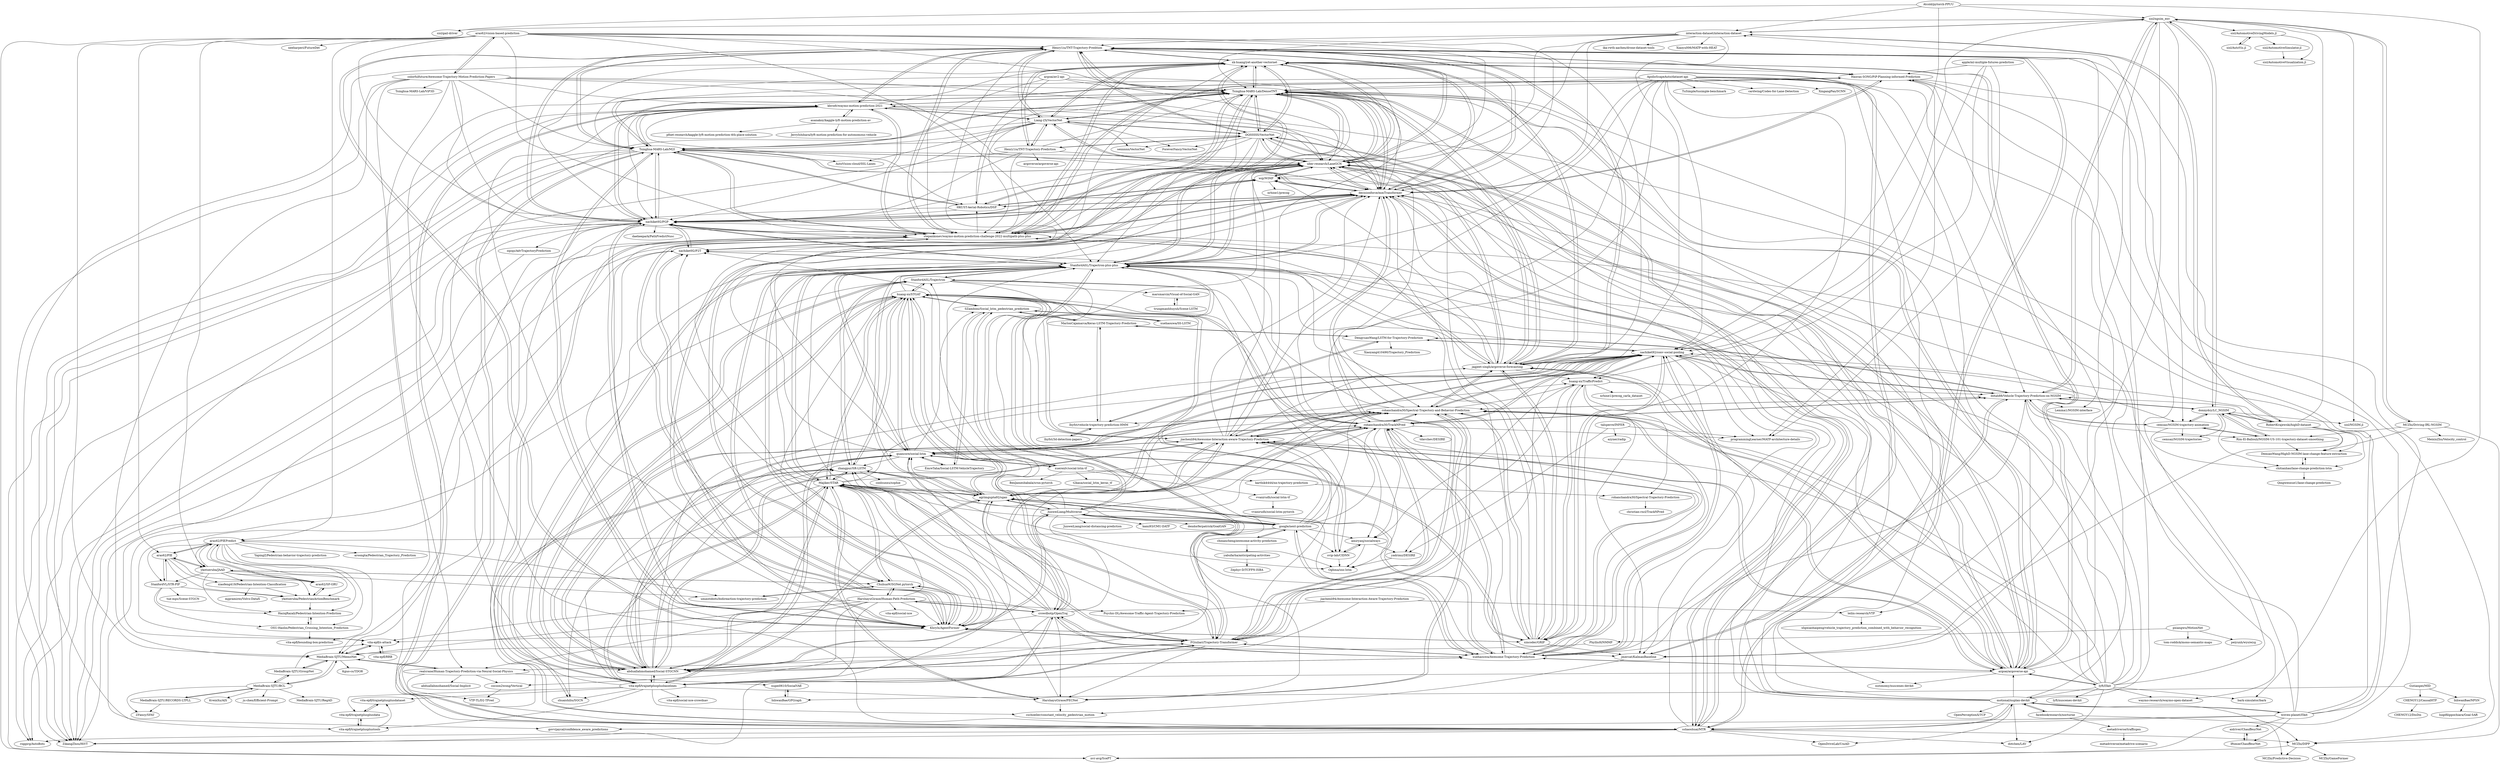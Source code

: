 digraph G {
"Atcold/pytorch-PPUU" -> "sisl/ngsim_env"
"Atcold/pytorch-PPUU" -> "sisl/gail-driver" ["e"=1]
"Atcold/pytorch-PPUU" -> "interaction-dataset/interaction-dataset"
"Atcold/pytorch-PPUU" -> "bark-simulator/bark" ["e"=1]
"Atcold/pytorch-PPUU" -> "nachiket92/conv-social-pooling"
"chinancheng/awesome-activity-prediction" -> "google/next-prediction"
"chinancheng/awesome-activity-prediction" -> "yabufarha/anticipating-activities"
"xuehaouwa/SS-LSTM" -> "SZamboni/Social_lstm_pedestrian_prediction"
"xuehaouwa/SS-LSTM" -> "huang-xx/STGAT"
"xk-huang/yet-another-vectornet" -> "Henry1iu/TNT-Trajectory-Predition"
"xk-huang/yet-another-vectornet" -> "Liang-ZX/VectorNet"
"xk-huang/yet-another-vectornet" -> "DQSSSSS/VectorNet"
"xk-huang/yet-another-vectornet" -> "Tsinghua-MARS-Lab/DenseTNT"
"xk-huang/yet-another-vectornet" -> "uber-research/LaneGCN"
"xk-huang/yet-another-vectornet" -> "jagjeet-singh/argoverse-forecasting"
"xk-huang/yet-another-vectornet" -> "decisionforce/mmTransformer"
"xk-huang/yet-another-vectornet" -> "stepankonev/waymo-motion-prediction-challenge-2022-multipath-plus-plus"
"xk-huang/yet-another-vectornet" -> "StanfordASL/Trajectron-plus-plus"
"xk-huang/yet-another-vectornet" -> "argoai/argoverse-api"
"xk-huang/yet-another-vectornet" -> "nachiket92/PGP"
"xk-huang/yet-another-vectornet" -> "sshaoshuai/MTR"
"xk-huang/yet-another-vectornet" -> "Henry1iu/TNT-Trajectory-Prediction"
"xk-huang/yet-another-vectornet" -> "ZikangZhou/HiVT" ["e"=1]
"xk-huang/yet-another-vectornet" -> "Haoran-SONG/PiP-Planning-informed-Prediction"
"crowdbotp/OpenTraj" -> "jiachenli94/Awesome-Interaction-aware-Trajectory-Prediction"
"crowdbotp/OpenTraj" -> "vita-epfl/trajnetplusplusbaselines"
"crowdbotp/OpenTraj" -> "StanfordASL/Trajectron-plus-plus"
"crowdbotp/OpenTraj" -> "abduallahmohamed/Social-STGCNN"
"crowdbotp/OpenTraj" -> "HarshayuGirase/Human-Path-Prediction"
"crowdbotp/OpenTraj" -> "xuehaouwa/Awesome-Trajectory-Prediction"
"crowdbotp/OpenTraj" -> "FGiuliari/Trajectory-Transformer"
"crowdbotp/OpenTraj" -> "Majiker/STAR"
"crowdbotp/OpenTraj" -> "HarshayuGirase/PECNet"
"crowdbotp/OpenTraj" -> "ChuhuaW/SGNet.pytorch"
"crowdbotp/OpenTraj" -> "rohanchandra30/Spectral-Trajectory-and-Behavior-Prediction"
"crowdbotp/OpenTraj" -> "Khrylx/AgentFormer"
"crowdbotp/OpenTraj" -> "agrimgupta92/sgan"
"crowdbotp/OpenTraj" -> "quancore/social-lstm"
"crowdbotp/OpenTraj" -> "JunweiLiang/Multiverse"
"Henry1iu/TNT-Trajectory-Predition" -> "Tsinghua-MARS-Lab/DenseTNT"
"Henry1iu/TNT-Trajectory-Predition" -> "xk-huang/yet-another-vectornet"
"Henry1iu/TNT-Trajectory-Predition" -> "decisionforce/mmTransformer"
"Henry1iu/TNT-Trajectory-Predition" -> "uber-research/LaneGCN"
"Henry1iu/TNT-Trajectory-Predition" -> "nachiket92/PGP"
"Henry1iu/TNT-Trajectory-Predition" -> "jagjeet-singh/argoverse-forecasting"
"Henry1iu/TNT-Trajectory-Predition" -> "stepankonev/waymo-motion-prediction-challenge-2022-multipath-plus-plus"
"Henry1iu/TNT-Trajectory-Predition" -> "Khrylx/AgentFormer"
"Henry1iu/TNT-Trajectory-Predition" -> "Haoran-SONG/PiP-Planning-informed-Prediction"
"Henry1iu/TNT-Trajectory-Predition" -> "Tsinghua-MARS-Lab/M2I"
"Henry1iu/TNT-Trajectory-Predition" -> "Liang-ZX/VectorNet"
"Henry1iu/TNT-Trajectory-Predition" -> "sshaoshuai/MTR"
"Henry1iu/TNT-Trajectory-Predition" -> "kbrodt/waymo-motion-prediction-2021"
"Henry1iu/TNT-Trajectory-Predition" -> "DQSSSSS/VectorNet"
"Henry1iu/TNT-Trajectory-Predition" -> "nachiket92/P2T"
"Khrylx/AgentFormer" -> "nachiket92/PGP"
"Khrylx/AgentFormer" -> "decisionforce/mmTransformer"
"Khrylx/AgentFormer" -> "StanfordASL/Trajectron-plus-plus"
"Khrylx/AgentFormer" -> "Tsinghua-MARS-Lab/DenseTNT"
"Khrylx/AgentFormer" -> "Tsinghua-MARS-Lab/M2I"
"Khrylx/AgentFormer" -> "ChuhuaW/SGNet.pytorch"
"Khrylx/AgentFormer" -> "uber-research/LaneGCN"
"Khrylx/AgentFormer" -> "Henry1iu/TNT-Trajectory-Predition"
"Khrylx/AgentFormer" -> "Majiker/STAR"
"Khrylx/AgentFormer" -> "nachiket92/P2T"
"Khrylx/AgentFormer" -> "FGiuliari/Trajectory-Transformer"
"Khrylx/AgentFormer" -> "vita-epfl/s-attack"
"Khrylx/AgentFormer" -> "stepankonev/waymo-motion-prediction-challenge-2022-multipath-plus-plus"
"Khrylx/AgentFormer" -> "xincoder/GRIP"
"Khrylx/AgentFormer" -> "xk-huang/yet-another-vectornet"
"StanfordASL/Trajectron-plus-plus" -> "nachiket92/PGP"
"StanfordASL/Trajectron-plus-plus" -> "Khrylx/AgentFormer"
"StanfordASL/Trajectron-plus-plus" -> "abduallahmohamed/Social-STGCNN"
"StanfordASL/Trajectron-plus-plus" -> "uber-research/LaneGCN"
"StanfordASL/Trajectron-plus-plus" -> "StanfordASL/Trajectron"
"StanfordASL/Trajectron-plus-plus" -> "agrimgupta92/sgan"
"StanfordASL/Trajectron-plus-plus" -> "Tsinghua-MARS-Lab/DenseTNT"
"StanfordASL/Trajectron-plus-plus" -> "jiachenli94/Awesome-Interaction-aware-Trajectory-Prediction"
"StanfordASL/Trajectron-plus-plus" -> "decisionforce/mmTransformer"
"StanfordASL/Trajectron-plus-plus" -> "quancore/social-lstm"
"StanfordASL/Trajectron-plus-plus" -> "Majiker/STAR"
"StanfordASL/Trajectron-plus-plus" -> "xk-huang/yet-another-vectornet"
"StanfordASL/Trajectron-plus-plus" -> "ChuhuaW/SGNet.pytorch"
"StanfordASL/Trajectron-plus-plus" -> "nachiket92/P2T"
"StanfordASL/Trajectron-plus-plus" -> "FGiuliari/Trajectory-Transformer"
"Tsinghua-MARS-Lab/DenseTNT" -> "Henry1iu/TNT-Trajectory-Predition"
"Tsinghua-MARS-Lab/DenseTNT" -> "uber-research/LaneGCN"
"Tsinghua-MARS-Lab/DenseTNT" -> "stepankonev/waymo-motion-prediction-challenge-2022-multipath-plus-plus"
"Tsinghua-MARS-Lab/DenseTNT" -> "xk-huang/yet-another-vectornet"
"Tsinghua-MARS-Lab/DenseTNT" -> "decisionforce/mmTransformer"
"Tsinghua-MARS-Lab/DenseTNT" -> "Tsinghua-MARS-Lab/M2I"
"Tsinghua-MARS-Lab/DenseTNT" -> "jagjeet-singh/argoverse-forecasting"
"Tsinghua-MARS-Lab/DenseTNT" -> "sshaoshuai/MTR"
"Tsinghua-MARS-Lab/DenseTNT" -> "nachiket92/PGP"
"Tsinghua-MARS-Lab/DenseTNT" -> "kbrodt/waymo-motion-prediction-2021"
"Tsinghua-MARS-Lab/DenseTNT" -> "DQSSSSS/VectorNet"
"Tsinghua-MARS-Lab/DenseTNT" -> "Khrylx/AgentFormer"
"Tsinghua-MARS-Lab/DenseTNT" -> "argoai/argoverse-api"
"Tsinghua-MARS-Lab/DenseTNT" -> "Liang-ZX/VectorNet"
"Tsinghua-MARS-Lab/DenseTNT" -> "StanfordASL/Trajectron-plus-plus"
"argoai/argoverse-api" -> "jagjeet-singh/argoverse-forecasting"
"argoai/argoverse-api" -> "uber-research/LaneGCN"
"argoai/argoverse-api" -> "Tsinghua-MARS-Lab/DenseTNT"
"argoai/argoverse-api" -> "xk-huang/yet-another-vectornet"
"argoai/argoverse-api" -> "decisionforce/mmTransformer"
"argoai/argoverse-api" -> "StanfordASL/Trajectron-plus-plus"
"argoai/argoverse-api" -> "jiachenli94/Awesome-Interaction-aware-Trajectory-Prediction"
"argoai/argoverse-api" -> "nachiket92/conv-social-pooling"
"argoai/argoverse-api" -> "rohanchandra30/Spectral-Trajectory-and-Behavior-Prediction"
"argoai/argoverse-api" -> "nutonomy/nuscenes-devkit" ["e"=1]
"argoai/argoverse-api" -> "Henry1iu/TNT-Trajectory-Predition"
"argoai/argoverse-api" -> "DQSSSSS/VectorNet"
"argoai/argoverse-api" -> "xuehaouwa/Awesome-Trajectory-Prediction"
"argoai/argoverse-api" -> "lyft/l5kit"
"argoai/argoverse-api" -> "ZikangZhou/HiVT" ["e"=1]
"decisionforce/mmTransformer" -> "Tsinghua-MARS-Lab/DenseTNT"
"decisionforce/mmTransformer" -> "uber-research/LaneGCN"
"decisionforce/mmTransformer" -> "Henry1iu/TNT-Trajectory-Predition"
"decisionforce/mmTransformer" -> "stepankonev/waymo-motion-prediction-challenge-2022-multipath-plus-plus"
"decisionforce/mmTransformer" -> "Khrylx/AgentFormer"
"decisionforce/mmTransformer" -> "xk-huang/yet-another-vectornet"
"decisionforce/mmTransformer" -> "Tsinghua-MARS-Lab/M2I"
"decisionforce/mmTransformer" -> "nachiket92/PGP"
"decisionforce/mmTransformer" -> "HKUST-Aerial-Robotics/DSP"
"decisionforce/mmTransformer" -> "wqi/WIMP"
"decisionforce/mmTransformer" -> "StanfordASL/Trajectron-plus-plus"
"decisionforce/mmTransformer" -> "sshaoshuai/MTR"
"decisionforce/mmTransformer" -> "ZikangZhou/HiVT" ["e"=1]
"decisionforce/mmTransformer" -> "Haoran-SONG/PiP-Planning-informed-Prediction"
"decisionforce/mmTransformer" -> "FGiuliari/Trajectory-Transformer"
"huang-xx/TrafficPredict" -> "xincoder/GRIP"
"huang-xx/TrafficPredict" -> "nachiket92/conv-social-pooling"
"huang-xx/TrafficPredict" -> "jmercat/KalmanBaseline"
"huang-xx/TrafficPredict" -> "rohanchandra30/Spectral-Trajectory-Prediction"
"huang-xx/TrafficPredict" -> "nrhine1/precog_carla_dataset" ["e"=1]
"huang-xx/TrafficPredict" -> "yadrimz/DESIRE"
"huang-xx/TrafficPredict" -> "amiryanj/socialways"
"huang-xx/TrafficPredict" -> "dotah88/Vehicle-Trajectory-Prediction-on-NGSIM"
"uber-research/LaneGCN" -> "Tsinghua-MARS-Lab/DenseTNT"
"uber-research/LaneGCN" -> "decisionforce/mmTransformer"
"uber-research/LaneGCN" -> "xk-huang/yet-another-vectornet"
"uber-research/LaneGCN" -> "Henry1iu/TNT-Trajectory-Predition"
"uber-research/LaneGCN" -> "jagjeet-singh/argoverse-forecasting"
"uber-research/LaneGCN" -> "argoai/argoverse-api"
"uber-research/LaneGCN" -> "stepankonev/waymo-motion-prediction-challenge-2022-multipath-plus-plus"
"uber-research/LaneGCN" -> "StanfordASL/Trajectron-plus-plus"
"uber-research/LaneGCN" -> "nachiket92/PGP"
"uber-research/LaneGCN" -> "HKUST-Aerial-Robotics/DSP"
"uber-research/LaneGCN" -> "DQSSSSS/VectorNet"
"uber-research/LaneGCN" -> "Khrylx/AgentFormer"
"uber-research/LaneGCN" -> "wqi/WIMP"
"uber-research/LaneGCN" -> "Tsinghua-MARS-Lab/M2I"
"uber-research/LaneGCN" -> "Liang-ZX/VectorNet"
"quancore/social-lstm" -> "agrimgupta92/sgan"
"quancore/social-lstm" -> "abduallahmohamed/Social-STGCNN"
"quancore/social-lstm" -> "StanfordASL/Trajectron-plus-plus"
"quancore/social-lstm" -> "vita-epfl/trajnetplusplusbaselines"
"quancore/social-lstm" -> "EmreTaha/Social-LSTM-VehicleTrajectory"
"quancore/social-lstm" -> "nachiket92/conv-social-pooling"
"quancore/social-lstm" -> "xuerenlv/social-lstm-tf"
"quancore/social-lstm" -> "huang-xx/STGAT"
"quancore/social-lstm" -> "zhangpur/SR-LSTM"
"quancore/social-lstm" -> "jiachenli94/Awesome-Interaction-aware-Trajectory-Prediction"
"quancore/social-lstm" -> "xuehaouwa/Awesome-Trajectory-Prediction"
"quancore/social-lstm" -> "SZamboni/Social_lstm_pedestrian_prediction"
"quancore/social-lstm" -> "huang-xx/TrafficPredict"
"quancore/social-lstm" -> "uber-research/LaneGCN"
"quancore/social-lstm" -> "Tsinghua-MARS-Lab/DenseTNT"
"xuerenlv/social-lstm-tf" -> "t2kasa/social_lstm_keras_tf"
"xuerenlv/social-lstm-tf" -> "vvanirudh/social-lstm-tf"
"xuerenlv/social-lstm-tf" -> "quancore/social-lstm"
"xuerenlv/social-lstm-tf" -> "SZamboni/Social_lstm_pedestrian_prediction"
"xuerenlv/social-lstm-tf" -> "StanfordASL/Trajectron"
"xuerenlv/social-lstm-tf" -> "karthik4444/nn-trajectory-prediction"
"xuerenlv/social-lstm-tf" -> "BenJamesbabala/srnn-pytorch"
"MediaBrain-SJTU/MemoNet" -> "MediaBrain-SJTU/GroupNet"
"MediaBrain-SJTU/MemoNet" -> "vita-epfl/s-attack"
"MediaBrain-SJTU/MemoNet" -> "MediaBrain-SJTU/BCL"
"MediaBrain-SJTU/MemoNet" -> "realcrane/Human-Trajectory-Prediction-via-Neural-Social-Physics"
"MediaBrain-SJTU/MemoNet" -> "Kguo-cs/TDOR" ["e"=1]
"xuehaouwa/Awesome-Trajectory-Prediction" -> "jiachenli94/Awesome-Interaction-aware-Trajectory-Prediction"
"xuehaouwa/Awesome-Trajectory-Prediction" -> "agrimgupta92/sgan"
"xuehaouwa/Awesome-Trajectory-Prediction" -> "rohanchandra30/Spectral-Trajectory-and-Behavior-Prediction"
"xuehaouwa/Awesome-Trajectory-Prediction" -> "nachiket92/conv-social-pooling"
"xuehaouwa/Awesome-Trajectory-Prediction" -> "abduallahmohamed/Social-STGCNN"
"xuehaouwa/Awesome-Trajectory-Prediction" -> "StanfordASL/Trajectron-plus-plus"
"xuehaouwa/Awesome-Trajectory-Prediction" -> "quancore/social-lstm"
"xuehaouwa/Awesome-Trajectory-Prediction" -> "FGiuliari/Trajectory-Transformer"
"xuehaouwa/Awesome-Trajectory-Prediction" -> "crowdbotp/OpenTraj"
"xuehaouwa/Awesome-Trajectory-Prediction" -> "Majiker/STAR"
"xuehaouwa/Awesome-Trajectory-Prediction" -> "rohanchandra30/TrackNPred"
"xuehaouwa/Awesome-Trajectory-Prediction" -> "argoai/argoverse-api"
"xuehaouwa/Awesome-Trajectory-Prediction" -> "Tsinghua-MARS-Lab/DenseTNT"
"xuehaouwa/Awesome-Trajectory-Prediction" -> "dotah88/Vehicle-Trajectory-Prediction-on-NGSIM"
"xuehaouwa/Awesome-Trajectory-Prediction" -> "google/next-prediction"
"JunweiLiang/Multiverse" -> "google/next-prediction"
"JunweiLiang/Multiverse" -> "abduallahmohamed/Social-STGCNN"
"JunweiLiang/Multiverse" -> "huang-xx/STGAT"
"JunweiLiang/Multiverse" -> "JunweiLiang/social-distancing-prediction"
"JunweiLiang/Multiverse" -> "rohanchandra30/TrackNPred"
"JunweiLiang/Multiverse" -> "nachiket92/P2T"
"JunweiLiang/Multiverse" -> "rohanchandra30/Spectral-Trajectory-and-Behavior-Prediction"
"JunweiLiang/Multiverse" -> "Majiker/STAR"
"JunweiLiang/Multiverse" -> "HarshayuGirase/PECNet"
"JunweiLiang/Multiverse" -> "StanfordASL/Trajectron-plus-plus"
"JunweiLiang/Multiverse" -> "agrimgupta92/sgan"
"JunweiLiang/Multiverse" -> "xuehaouwa/Awesome-Trajectory-Prediction"
"JunweiLiang/Multiverse" -> "kami93/CMU-DATF"
"JunweiLiang/Multiverse" -> "dendorferpatrick/GoalGAN"
"JunweiLiang/Multiverse" -> "FGiuliari/Trajectory-Transformer"
"agrimgupta92/sgan" -> "quancore/social-lstm"
"agrimgupta92/sgan" -> "StanfordASL/Trajectron-plus-plus"
"agrimgupta92/sgan" -> "abduallahmohamed/Social-STGCNN"
"agrimgupta92/sgan" -> "xuehaouwa/Awesome-Trajectory-Prediction"
"agrimgupta92/sgan" -> "jiachenli94/Awesome-Interaction-aware-Trajectory-Prediction"
"agrimgupta92/sgan" -> "huang-xx/STGAT"
"agrimgupta92/sgan" -> "google/next-prediction"
"agrimgupta92/sgan" -> "nachiket92/conv-social-pooling"
"agrimgupta92/sgan" -> "rohanchandra30/TrackNPred"
"agrimgupta92/sgan" -> "Majiker/STAR"
"agrimgupta92/sgan" -> "rohanchandra30/Spectral-Trajectory-and-Behavior-Prediction"
"agrimgupta92/sgan" -> "JunweiLiang/Multiverse"
"agrimgupta92/sgan" -> "crowdbotp/OpenTraj"
"agrimgupta92/sgan" -> "zhangpur/SR-LSTM"
"agrimgupta92/sgan" -> "vita-epfl/trajnetplusplusbaselines"
"aras62/PIE" -> "ykotseruba/JAAD"
"aras62/PIE" -> "aras62/PIEPredict"
"aras62/PIE" -> "aras62/SF-GRU"
"aras62/PIE" -> "ykotseruba/PedestrianActionBenchmark"
"aras62/PIE" -> "StanfordVL/STR-PIP"
"aras62/PIE" -> "xiaofeng419/Pedestrian-Intention-Classification"
"aras62/PIEPredict" -> "aras62/PIE"
"aras62/PIEPredict" -> "aras62/SF-GRU"
"aras62/PIEPredict" -> "ykotseruba/JAAD"
"aras62/PIEPredict" -> "HaziqRazali/Pedestrian-Intention-Prediction"
"aras62/PIEPredict" -> "ykotseruba/PedestrianActionBenchmark"
"aras62/PIEPredict" -> "OSU-Haolin/Pedestrian_Crossing_Intention_Prediction"
"aras62/PIEPredict" -> "umautobots/bidireaction-trajectory-prediction"
"aras62/PIEPredict" -> "vita-epfl/bounding-box-prediction"
"aras62/PIEPredict" -> "YapingZ/Pedestrian-behavior-trajectory-prediction"
"aras62/PIEPredict" -> "StanfordVL/STR-PIP"
"aras62/PIEPredict" -> "aroongta/Pedestrian_Trajectory_Prediction"
"google/next-prediction" -> "JunweiLiang/Multiverse"
"google/next-prediction" -> "agrimgupta92/sgan"
"google/next-prediction" -> "svip-lab/CIDNN"
"google/next-prediction" -> "amiryanj/socialways"
"google/next-prediction" -> "huang-xx/STGAT"
"google/next-prediction" -> "abduallahmohamed/Social-STGCNN"
"google/next-prediction" -> "aras62/PIEPredict"
"google/next-prediction" -> "zhangpur/SR-LSTM"
"google/next-prediction" -> "rohanchandra30/TrackNPred"
"google/next-prediction" -> "xuehaouwa/Awesome-Trajectory-Prediction"
"google/next-prediction" -> "Majiker/STAR"
"google/next-prediction" -> "jiachenli94/Awesome-Interaction-aware-Trajectory-Prediction"
"google/next-prediction" -> "chinancheng/awesome-activity-prediction"
"google/next-prediction" -> "rohanchandra30/Spectral-Trajectory-and-Behavior-Prediction"
"google/next-prediction" -> "StanfordASL/Trajectron"
"huang-xx/STGAT" -> "abduallahmohamed/Social-STGCNN"
"huang-xx/STGAT" -> "rohanchandra30/TrackNPred"
"huang-xx/STGAT" -> "zhangpur/SR-LSTM"
"huang-xx/STGAT" -> "svip-lab/CIDNN"
"huang-xx/STGAT" -> "Majiker/STAR"
"huang-xx/STGAT" -> "StanfordASL/Trajectron"
"huang-xx/STGAT" -> "agrimgupta92/sgan"
"huang-xx/STGAT" -> "JunweiLiang/Multiverse"
"huang-xx/STGAT" -> "quancore/social-lstm"
"huang-xx/STGAT" -> "vita-epfl/trajnetplusplusbaselines"
"huang-xx/STGAT" -> "StanfordASL/Trajectron-plus-plus"
"huang-xx/STGAT" -> "SZamboni/Social_lstm_pedestrian_prediction"
"huang-xx/STGAT" -> "Oghma/sns-lstm"
"huang-xx/STGAT" -> "FGiuliari/Trajectory-Transformer"
"huang-xx/STGAT" -> "ChuhuaW/SGNet.pytorch"
"rohanchandra30/Spectral-Trajectory-and-Behavior-Prediction" -> "rohanchandra30/TrackNPred"
"rohanchandra30/Spectral-Trajectory-and-Behavior-Prediction" -> "nachiket92/conv-social-pooling"
"rohanchandra30/Spectral-Trajectory-and-Behavior-Prediction" -> "xincoder/GRIP"
"rohanchandra30/Spectral-Trajectory-and-Behavior-Prediction" -> "jiachenli94/Awesome-Interaction-aware-Trajectory-Prediction"
"rohanchandra30/Spectral-Trajectory-and-Behavior-Prediction" -> "xuehaouwa/Awesome-Trajectory-Prediction"
"rohanchandra30/Spectral-Trajectory-and-Behavior-Prediction" -> "jagjeet-singh/argoverse-forecasting"
"rohanchandra30/Spectral-Trajectory-and-Behavior-Prediction" -> "abduallahmohamed/Social-STGCNN"
"rohanchandra30/Spectral-Trajectory-and-Behavior-Prediction" -> "dotah88/Vehicle-Trajectory-Prediction-on-NGSIM"
"rohanchandra30/Spectral-Trajectory-and-Behavior-Prediction" -> "HarshayuGirase/PECNet"
"rohanchandra30/Spectral-Trajectory-and-Behavior-Prediction" -> "StanfordASL/Trajectron-plus-plus"
"rohanchandra30/Spectral-Trajectory-and-Behavior-Prediction" -> "FGiuliari/Trajectory-Transformer"
"rohanchandra30/Spectral-Trajectory-and-Behavior-Prediction" -> "huang-xx/TrafficPredict"
"rohanchandra30/Spectral-Trajectory-and-Behavior-Prediction" -> "uber-research/LaneGCN"
"rohanchandra30/Spectral-Trajectory-and-Behavior-Prediction" -> "lhyfst/vehicle-trajectory-prediction-HMM"
"rohanchandra30/Spectral-Trajectory-and-Behavior-Prediction" -> "argoai/argoverse-api"
"MediaBrain-SJTU/BCL" -> "MediaBrain-SJTU/GroupNet"
"MediaBrain-SJTU/BCL" -> "MediaBrain-SJTU/MemoNet"
"MediaBrain-SJTU/BCL" -> "MediaBrain-SJTU/RECORDS-LTPLL"
"MediaBrain-SJTU/BCL" -> "KveinXu/AIX"
"MediaBrain-SJTU/BCL" -> "ZFancy/SFAT"
"MediaBrain-SJTU/BCL" -> "ju-chen/Efficient-Prompt" ["e"=1]
"MediaBrain-SJTU/BCL" -> "MediaBrain-SJTU/RegAD" ["e"=1]
"jiachenli94/Awesome-Interaction-Aware-Trajectory-Prediction" -> "Psychic-DL/Awesome-Traffic-Agent-Trajectory-Prediction"
"jiachenli94/Awesome-Interaction-Aware-Trajectory-Prediction" -> "realcrane/Human-Trajectory-Prediction-via-Neural-Social-Physics"
"jiachenli94/Awesome-Interaction-Aware-Trajectory-Prediction" -> "leilin-research/VTP"
"jiachenli94/Awesome-Interaction-aware-Trajectory-Prediction" -> "xuehaouwa/Awesome-Trajectory-Prediction"
"jiachenli94/Awesome-Interaction-aware-Trajectory-Prediction" -> "rohanchandra30/Spectral-Trajectory-and-Behavior-Prediction"
"jiachenli94/Awesome-Interaction-aware-Trajectory-Prediction" -> "StanfordASL/Trajectron-plus-plus"
"jiachenli94/Awesome-Interaction-aware-Trajectory-Prediction" -> "nachiket92/conv-social-pooling"
"jiachenli94/Awesome-Interaction-aware-Trajectory-Prediction" -> "agrimgupta92/sgan"
"jiachenli94/Awesome-Interaction-aware-Trajectory-Prediction" -> "abduallahmohamed/Social-STGCNN"
"jiachenli94/Awesome-Interaction-aware-Trajectory-Prediction" -> "crowdbotp/OpenTraj"
"jiachenli94/Awesome-Interaction-aware-Trajectory-Prediction" -> "quancore/social-lstm"
"jiachenli94/Awesome-Interaction-aware-Trajectory-Prediction" -> "rohanchandra30/TrackNPred"
"jiachenli94/Awesome-Interaction-aware-Trajectory-Prediction" -> "uber-research/LaneGCN"
"jiachenli94/Awesome-Interaction-aware-Trajectory-Prediction" -> "argoai/argoverse-api"
"jiachenli94/Awesome-Interaction-aware-Trajectory-Prediction" -> "xk-huang/yet-another-vectornet"
"jiachenli94/Awesome-Interaction-aware-Trajectory-Prediction" -> "decisionforce/mmTransformer"
"jiachenli94/Awesome-Interaction-aware-Trajectory-Prediction" -> "jagjeet-singh/argoverse-forecasting"
"jiachenli94/Awesome-Interaction-aware-Trajectory-Prediction" -> "Tsinghua-MARS-Lab/DenseTNT"
"jmercat/KalmanBaseline" -> "cschoeller/constant_velocity_pedestrian_motion"
"jmercat/KalmanBaseline" -> "dotah88/Vehicle-Trajectory-Prediction-on-NGSIM"
"sshaoshuai/MTR" -> "stepankonev/waymo-motion-prediction-challenge-2022-multipath-plus-plus"
"sshaoshuai/MTR" -> "Tsinghua-MARS-Lab/M2I"
"sshaoshuai/MTR" -> "Tsinghua-MARS-Lab/DenseTNT"
"sshaoshuai/MTR" -> "ZikangZhou/HiVT" ["e"=1]
"sshaoshuai/MTR" -> "OpenDriveLab/UniAD" ["e"=1]
"sshaoshuai/MTR" -> "kbrodt/waymo-motion-prediction-2021"
"sshaoshuai/MTR" -> "decisionforce/mmTransformer"
"sshaoshuai/MTR" -> "motional/nuplan-devkit"
"sshaoshuai/MTR" -> "uber-research/LaneGCN"
"sshaoshuai/MTR" -> "Henry1iu/TNT-Trajectory-Predition"
"sshaoshuai/MTR" -> "xk-huang/yet-another-vectornet"
"sshaoshuai/MTR" -> "nachiket92/PGP"
"sshaoshuai/MTR" -> "MCZhi/DIPP"
"sshaoshuai/MTR" -> "roggirg/AutoBots"
"sshaoshuai/MTR" -> "dotchen/LAV" ["e"=1]
"ChuhuaW/SGNet.pytorch" -> "umautobots/bidireaction-trajectory-prediction"
"ChuhuaW/SGNet.pytorch" -> "ykotseruba/JAAD"
"ChuhuaW/SGNet.pytorch" -> "Khrylx/AgentFormer"
"ChuhuaW/SGNet.pytorch" -> "HarshayuGirase/Human-Path-Prediction"
"ChuhuaW/SGNet.pytorch" -> "StanfordASL/Trajectron-plus-plus"
"ChuhuaW/SGNet.pytorch" -> "Majiker/STAR"
"FGiuliari/Trajectory-Transformer" -> "Majiker/STAR"
"FGiuliari/Trajectory-Transformer" -> "Khrylx/AgentFormer"
"FGiuliari/Trajectory-Transformer" -> "decisionforce/mmTransformer"
"FGiuliari/Trajectory-Transformer" -> "StanfordASL/Trajectron-plus-plus"
"FGiuliari/Trajectory-Transformer" -> "vita-epfl/trajnetplusplusbaselines"
"FGiuliari/Trajectory-Transformer" -> "rohanchandra30/TrackNPred"
"FGiuliari/Trajectory-Transformer" -> "rohanchandra30/Spectral-Trajectory-and-Behavior-Prediction"
"FGiuliari/Trajectory-Transformer" -> "huang-xx/STGAT"
"FGiuliari/Trajectory-Transformer" -> "abduallahmohamed/Social-STGCNN"
"FGiuliari/Trajectory-Transformer" -> "xuehaouwa/Awesome-Trajectory-Prediction"
"FGiuliari/Trajectory-Transformer" -> "HarshayuGirase/PECNet"
"FGiuliari/Trajectory-Transformer" -> "crowdbotp/OpenTraj"
"FGiuliari/Trajectory-Transformer" -> "nachiket92/conv-social-pooling"
"FGiuliari/Trajectory-Transformer" -> "zhangpur/SR-LSTM"
"FGiuliari/Trajectory-Transformer" -> "jiachenli94/Awesome-Interaction-aware-Trajectory-Prediction"
"Tsinghua-MARS-Lab/M2I" -> "Tsinghua-MARS-Lab/DenseTNT"
"Tsinghua-MARS-Lab/M2I" -> "stepankonev/waymo-motion-prediction-challenge-2022-multipath-plus-plus"
"Tsinghua-MARS-Lab/M2I" -> "sshaoshuai/MTR"
"Tsinghua-MARS-Lab/M2I" -> "nachiket92/PGP"
"Tsinghua-MARS-Lab/M2I" -> "decisionforce/mmTransformer"
"Tsinghua-MARS-Lab/M2I" -> "kbrodt/waymo-motion-prediction-2021"
"Tsinghua-MARS-Lab/M2I" -> "nvr-avg/ScePT"
"Tsinghua-MARS-Lab/M2I" -> "Khrylx/AgentFormer"
"Tsinghua-MARS-Lab/M2I" -> "Haoran-SONG/PiP-Planning-informed-Prediction"
"Tsinghua-MARS-Lab/M2I" -> "Henry1iu/TNT-Trajectory-Predition"
"Tsinghua-MARS-Lab/M2I" -> "uber-research/LaneGCN"
"Tsinghua-MARS-Lab/M2I" -> "ZikangZhou/HiVT" ["e"=1]
"Tsinghua-MARS-Lab/M2I" -> "HKUST-Aerial-Robotics/DSP"
"Tsinghua-MARS-Lab/M2I" -> "AutoVision-cloud/SSL-Lanes"
"Tsinghua-MARS-Lab/M2I" -> "roggirg/AutoBots"
"jagjeet-singh/argoverse-forecasting" -> "argoai/argoverse-api"
"jagjeet-singh/argoverse-forecasting" -> "Tsinghua-MARS-Lab/DenseTNT"
"jagjeet-singh/argoverse-forecasting" -> "xk-huang/yet-another-vectornet"
"jagjeet-singh/argoverse-forecasting" -> "uber-research/LaneGCN"
"jagjeet-singh/argoverse-forecasting" -> "Henry1iu/TNT-Trajectory-Predition"
"jagjeet-singh/argoverse-forecasting" -> "decisionforce/mmTransformer"
"jagjeet-singh/argoverse-forecasting" -> "StanfordASL/Trajectron-plus-plus"
"jagjeet-singh/argoverse-forecasting" -> "rohanchandra30/Spectral-Trajectory-and-Behavior-Prediction"
"jagjeet-singh/argoverse-forecasting" -> "DQSSSSS/VectorNet"
"jagjeet-singh/argoverse-forecasting" -> "stepankonev/waymo-motion-prediction-challenge-2022-multipath-plus-plus"
"jagjeet-singh/argoverse-forecasting" -> "nachiket92/PGP"
"jagjeet-singh/argoverse-forecasting" -> "wqi/WIMP"
"jagjeet-singh/argoverse-forecasting" -> "nachiket92/conv-social-pooling"
"jagjeet-singh/argoverse-forecasting" -> "xincoder/GRIP"
"jagjeet-singh/argoverse-forecasting" -> "huang-xx/TrafficPredict"
"motional/nuplan-devkit" -> "sshaoshuai/MTR"
"motional/nuplan-devkit" -> "woven-planet/l5kit"
"motional/nuplan-devkit" -> "Tsinghua-MARS-Lab/DenseTNT"
"motional/nuplan-devkit" -> "uber-research/LaneGCN"
"motional/nuplan-devkit" -> "decisionforce/mmTransformer"
"motional/nuplan-devkit" -> "MCZhi/DIPP"
"motional/nuplan-devkit" -> "dotchen/LAV" ["e"=1]
"motional/nuplan-devkit" -> "OpenDriveLab/UniAD" ["e"=1]
"motional/nuplan-devkit" -> "stepankonev/waymo-motion-prediction-challenge-2022-multipath-plus-plus"
"motional/nuplan-devkit" -> "Henry1iu/TNT-Trajectory-Predition"
"motional/nuplan-devkit" -> "OpenPerceptionX/TCP" ["e"=1]
"motional/nuplan-devkit" -> "Haoran-SONG/PiP-Planning-informed-Prediction"
"motional/nuplan-devkit" -> "argoai/argoverse-api"
"motional/nuplan-devkit" -> "Tsinghua-MARS-Lab/M2I"
"motional/nuplan-devkit" -> "facebookresearch/nocturne"
"shuaishiliu/SGCN" -> "zhangpur/SR-LSTM"
"CHENGY12/CausalHTP" -> "CHENGY12/DisDis"
"Haoran-SONG/PiP-Planning-informed-Prediction" -> "programmingLearner/MATF-architecture-details"
"Haoran-SONG/PiP-Planning-informed-Prediction" -> "nvr-avg/ScePT"
"Haoran-SONG/PiP-Planning-informed-Prediction" -> "Henry1iu/TNT-Trajectory-Predition"
"Haoran-SONG/PiP-Planning-informed-Prediction" -> "stepankonev/waymo-motion-prediction-challenge-2022-multipath-plus-plus"
"Haoran-SONG/PiP-Planning-informed-Prediction" -> "Tsinghua-MARS-Lab/M2I"
"Haoran-SONG/PiP-Planning-informed-Prediction" -> "Tsinghua-MARS-Lab/DenseTNT"
"Haoran-SONG/PiP-Planning-informed-Prediction" -> "MCZhi/DIPP"
"Haoran-SONG/PiP-Planning-informed-Prediction" -> "decisionforce/mmTransformer"
"lyft/l5kit" -> "argoai/argoverse-api"
"lyft/l5kit" -> "uber-research/LaneGCN"
"lyft/l5kit" -> "rohanchandra30/Spectral-Trajectory-and-Behavior-Prediction"
"lyft/l5kit" -> "jiachenli94/Awesome-Interaction-aware-Trajectory-Prediction"
"lyft/l5kit" -> "StanfordASL/Trajectron-plus-plus"
"lyft/l5kit" -> "decisionforce/mmTransformer"
"lyft/l5kit" -> "motional/nuplan-devkit"
"lyft/l5kit" -> "lyft/nuscenes-devkit" ["e"=1]
"lyft/l5kit" -> "dotchen/LAV" ["e"=1]
"lyft/l5kit" -> "interaction-dataset/interaction-dataset"
"lyft/l5kit" -> "wqi/WIMP"
"lyft/l5kit" -> "bark-simulator/bark" ["e"=1]
"lyft/l5kit" -> "waymo-research/waymo-open-dataset" ["e"=1]
"lyft/l5kit" -> "jagjeet-singh/argoverse-forecasting"
"lyft/l5kit" -> "Tsinghua-MARS-Lab/DenseTNT"
"nachiket92/conv-social-pooling" -> "rohanchandra30/TrackNPred"
"nachiket92/conv-social-pooling" -> "xincoder/GRIP"
"nachiket92/conv-social-pooling" -> "rohanchandra30/Spectral-Trajectory-and-Behavior-Prediction"
"nachiket92/conv-social-pooling" -> "dotah88/Vehicle-Trajectory-Prediction-on-NGSIM"
"nachiket92/conv-social-pooling" -> "jmercat/KalmanBaseline"
"nachiket92/conv-social-pooling" -> "huang-xx/TrafficPredict"
"nachiket92/conv-social-pooling" -> "jiachenli94/Awesome-Interaction-aware-Trajectory-Prediction"
"nachiket92/conv-social-pooling" -> "programmingLearner/MATF-architecture-details"
"nachiket92/conv-social-pooling" -> "xuehaouwa/Awesome-Trajectory-Prediction"
"nachiket92/conv-social-pooling" -> "StanfordASL/Trajectron-plus-plus"
"nachiket92/conv-social-pooling" -> "quancore/social-lstm"
"nachiket92/conv-social-pooling" -> "DengyuanWang/LSTM-for-Trajectory-Prediction"
"nachiket92/conv-social-pooling" -> "cemsaz/NGSIM-trajectory-animation"
"nachiket92/conv-social-pooling" -> "jagjeet-singh/argoverse-forecasting"
"nachiket92/conv-social-pooling" -> "agrimgupta92/sgan"
"stepankonev/waymo-motion-prediction-challenge-2022-multipath-plus-plus" -> "sshaoshuai/MTR"
"stepankonev/waymo-motion-prediction-challenge-2022-multipath-plus-plus" -> "Tsinghua-MARS-Lab/DenseTNT"
"stepankonev/waymo-motion-prediction-challenge-2022-multipath-plus-plus" -> "Tsinghua-MARS-Lab/M2I"
"stepankonev/waymo-motion-prediction-challenge-2022-multipath-plus-plus" -> "kbrodt/waymo-motion-prediction-2021"
"stepankonev/waymo-motion-prediction-challenge-2022-multipath-plus-plus" -> "decisionforce/mmTransformer"
"stepankonev/waymo-motion-prediction-challenge-2022-multipath-plus-plus" -> "ZikangZhou/HiVT" ["e"=1]
"stepankonev/waymo-motion-prediction-challenge-2022-multipath-plus-plus" -> "nachiket92/PGP"
"stepankonev/waymo-motion-prediction-challenge-2022-multipath-plus-plus" -> "uber-research/LaneGCN"
"stepankonev/waymo-motion-prediction-challenge-2022-multipath-plus-plus" -> "xk-huang/yet-another-vectornet"
"stepankonev/waymo-motion-prediction-challenge-2022-multipath-plus-plus" -> "Henry1iu/TNT-Trajectory-Predition"
"stepankonev/waymo-motion-prediction-challenge-2022-multipath-plus-plus" -> "Haoran-SONG/PiP-Planning-informed-Prediction"
"stepankonev/waymo-motion-prediction-challenge-2022-multipath-plus-plus" -> "nachiket92/P2T"
"stepankonev/waymo-motion-prediction-challenge-2022-multipath-plus-plus" -> "jagjeet-singh/argoverse-forecasting"
"stepankonev/waymo-motion-prediction-challenge-2022-multipath-plus-plus" -> "MediaBrain-SJTU/MemoNet"
"stepankonev/waymo-motion-prediction-challenge-2022-multipath-plus-plus" -> "HKUST-Aerial-Robotics/DSP"
"wqi/WIMP" -> "decisionforce/mmTransformer"
"wqi/WIMP" -> "uber-research/LaneGCN"
"wqi/WIMP" -> "nachiket92/PGP"
"wqi/WIMP" -> "HKUST-Aerial-Robotics/DSP"
"wqi/WIMP" -> "nrhine1/precog" ["e"=1]
"Iftimie/ChauffeurNet" -> "aidriver/ChauffeurNet"
"cemsaz/NGSIM-trajectory-animation" -> "dotah88/Vehicle-Trajectory-Prediction-on-NGSIM"
"cemsaz/NGSIM-trajectory-animation" -> "Rim-El-Ballouli/NGSIM-US-101-trajectory-dataset-smoothing"
"cemsaz/NGSIM-trajectory-animation" -> "donnydcy/LC_NGSIM"
"cemsaz/NGSIM-trajectory-animation" -> "cemsaz/NGSIM-trajectories"
"cemsaz/NGSIM-trajectory-animation" -> "chitianhao/lane-change-prediction-lstm"
"woven-planet/l5kit" -> "motional/nuplan-devkit"
"woven-planet/l5kit" -> "Henry1iu/TNT-Trajectory-Predition"
"woven-planet/l5kit" -> "Tsinghua-MARS-Lab/DenseTNT"
"woven-planet/l5kit" -> "govvijaycal/confidence_aware_predictions"
"woven-planet/l5kit" -> "kbrodt/waymo-motion-prediction-2021"
"woven-planet/l5kit" -> "Iftimie/ChauffeurNet"
"woven-planet/l5kit" -> "sshaoshuai/MTR"
"woven-planet/l5kit" -> "Haoran-SONG/PiP-Planning-informed-Prediction"
"woven-planet/l5kit" -> "nachiket92/PGP"
"woven-planet/l5kit" -> "aidriver/ChauffeurNet"
"vita-epfl/s-attack" -> "MediaBrain-SJTU/MemoNet"
"vita-epfl/s-attack" -> "vita-epfl/RRB"
"PhyllisH/NMMP" -> "MediaBrain-SJTU/MemoNet"
"abduallahmohamed/Social-STGCNN" -> "huang-xx/STGAT"
"abduallahmohamed/Social-STGCNN" -> "quancore/social-lstm"
"abduallahmohamed/Social-STGCNN" -> "StanfordASL/Trajectron-plus-plus"
"abduallahmohamed/Social-STGCNN" -> "Majiker/STAR"
"abduallahmohamed/Social-STGCNN" -> "agrimgupta92/sgan"
"abduallahmohamed/Social-STGCNN" -> "JunweiLiang/Multiverse"
"abduallahmohamed/Social-STGCNN" -> "zhangpur/SR-LSTM"
"abduallahmohamed/Social-STGCNN" -> "rohanchandra30/Spectral-Trajectory-and-Behavior-Prediction"
"abduallahmohamed/Social-STGCNN" -> "xuehaouwa/Awesome-Trajectory-Prediction"
"abduallahmohamed/Social-STGCNN" -> "jiachenli94/Awesome-Interaction-aware-Trajectory-Prediction"
"abduallahmohamed/Social-STGCNN" -> "StanfordASL/Trajectron"
"abduallahmohamed/Social-STGCNN" -> "vita-epfl/trajnetplusplusbaselines"
"abduallahmohamed/Social-STGCNN" -> "rohanchandra30/TrackNPred"
"abduallahmohamed/Social-STGCNN" -> "FGiuliari/Trajectory-Transformer"
"abduallahmohamed/Social-STGCNN" -> "nachiket92/conv-social-pooling"
"HKUST-Aerial-Robotics/DSP" -> "uber-research/LaneGCN"
"HKUST-Aerial-Robotics/DSP" -> "decisionforce/mmTransformer"
"HKUST-Aerial-Robotics/DSP" -> "Tsinghua-MARS-Lab/DenseTNT"
"HKUST-Aerial-Robotics/DSP" -> "roggirg/AutoBots"
"HKUST-Aerial-Robotics/DSP" -> "Tsinghua-MARS-Lab/M2I"
"HKUST-Aerial-Robotics/DSP" -> "wqi/WIMP"
"HKUST-Aerial-Robotics/DSP" -> "nachiket92/PGP"
"MCZhi/Driving-IRL-NGSIM" -> "sisl/ngsim_env"
"MCZhi/Driving-IRL-NGSIM" -> "Rim-El-Ballouli/NGSIM-US-101-trajectory-dataset-smoothing"
"MCZhi/Driving-IRL-NGSIM" -> "MCZhi/DIPP"
"MCZhi/Driving-IRL-NGSIM" -> "MeixinZhu/Velocity_control"
"MCZhi/Driving-IRL-NGSIM" -> "DemianWang/HighD-NGSIM-lane-change-feature-extraction"
"HarshayuGirase/Human-Path-Prediction" -> "realcrane/Human-Trajectory-Prediction-via-Neural-Social-Physics"
"HarshayuGirase/Human-Path-Prediction" -> "ChuhuaW/SGNet.pytorch"
"HarshayuGirase/Human-Path-Prediction" -> "vita-epfl/s-attack"
"HarshayuGirase/Human-Path-Prediction" -> "vita-epfl/social-nce" ["e"=1]
"HarshayuGirase/Human-Path-Prediction" -> "MediaBrain-SJTU/MemoNet"
"HarshayuGirase/Human-Path-Prediction" -> "Khrylx/AgentFormer"
"HarshayuGirase/Human-Path-Prediction" -> "crowdbotp/OpenTraj"
"HarshayuGirase/Human-Path-Prediction" -> "vita-epfl/trajnetplusplusbaselines"
"HarshayuGirase/Human-Path-Prediction" -> "cocoon2wong/Vertical"
"HarshayuGirase/Human-Path-Prediction" -> "Majiker/STAR"
"HarshayuGirase/Human-Path-Prediction" -> "Psychic-DL/Awesome-Traffic-Agent-Trajectory-Prediction"
"HarshayuGirase/Human-Path-Prediction" -> "nachiket92/P2T"
"rohanchandra30/TrackNPred" -> "rohanchandra30/Spectral-Trajectory-and-Behavior-Prediction"
"rohanchandra30/TrackNPred" -> "nachiket92/conv-social-pooling"
"rohanchandra30/TrackNPred" -> "dotah88/Vehicle-Trajectory-Prediction-on-NGSIM"
"rohanchandra30/TrackNPred" -> "huang-xx/STGAT"
"rohanchandra30/TrackNPred" -> "programmingLearner/MATF-architecture-details"
"rohanchandra30/TrackNPred" -> "xincoder/GRIP"
"rohanchandra30/TrackNPred" -> "jmercat/KalmanBaseline"
"rohanchandra30/TrackNPred" -> "FGiuliari/Trajectory-Transformer"
"rohanchandra30/TrackNPred" -> "abduallahmohamed/Social-STGCNN"
"rohanchandra30/TrackNPred" -> "StanfordASL/Trajectron-plus-plus"
"rohanchandra30/TrackNPred" -> "amiryanj/socialways"
"rohanchandra30/TrackNPred" -> "jiachenli94/Awesome-Interaction-aware-Trajectory-Prediction"
"rohanchandra30/TrackNPred" -> "decisionforce/mmTransformer"
"rohanchandra30/TrackNPred" -> "agrimgupta92/sgan"
"rohanchandra30/TrackNPred" -> "tdavchev/DESIRE"
"interaction-dataset/interaction-dataset" -> "RobertKrajewski/highD-dataset"
"interaction-dataset/interaction-dataset" -> "Tsinghua-MARS-Lab/DenseTNT"
"interaction-dataset/interaction-dataset" -> "jagjeet-singh/argoverse-forecasting"
"interaction-dataset/interaction-dataset" -> "Henry1iu/TNT-Trajectory-Predition"
"interaction-dataset/interaction-dataset" -> "ika-rwth-aachen/drone-dataset-tools"
"interaction-dataset/interaction-dataset" -> "Xiaoyu006/MATP-with-HEAT"
"interaction-dataset/interaction-dataset" -> "sisl/ngsim_env"
"interaction-dataset/interaction-dataset" -> "uber-research/LaneGCN"
"interaction-dataset/interaction-dataset" -> "decisionforce/mmTransformer"
"interaction-dataset/interaction-dataset" -> "wqi/WIMP"
"facebookresearch/nocturne" -> "MCZhi/Predictive-Decision"
"facebookresearch/nocturne" -> "motional/nuplan-devkit"
"facebookresearch/nocturne" -> "metadriverse/trafficgen"
"metadriverse/trafficgen" -> "metadriverse/metadrive-scenario"
"Rim-El-Ballouli/NGSIM-US-101-trajectory-dataset-smoothing" -> "donnydcy/LC_NGSIM"
"Rim-El-Ballouli/NGSIM-US-101-trajectory-dataset-smoothing" -> "cemsaz/NGSIM-trajectory-animation"
"Rim-El-Ballouli/NGSIM-US-101-trajectory-dataset-smoothing" -> "DemianWang/HighD-NGSIM-lane-change-feature-extraction"
"dotah88/Vehicle-Trajectory-Prediction-on-NGSIM" -> "DengyuanWang/LSTM-for-Trajectory-Prediction"
"dotah88/Vehicle-Trajectory-Prediction-on-NGSIM" -> "cemsaz/NGSIM-trajectory-animation"
"dotah88/Vehicle-Trajectory-Prediction-on-NGSIM" -> "nachiket92/conv-social-pooling"
"dotah88/Vehicle-Trajectory-Prediction-on-NGSIM" -> "donnydcy/LC_NGSIM"
"dotah88/Vehicle-Trajectory-Prediction-on-NGSIM" -> "jmercat/KalmanBaseline"
"dotah88/Vehicle-Trajectory-Prediction-on-NGSIM" -> "rohanchandra30/TrackNPred"
"dotah88/Vehicle-Trajectory-Prediction-on-NGSIM" -> "leilin-research/VTP"
"dotah88/Vehicle-Trajectory-Prediction-on-NGSIM" -> "Lemma1/NGSIM-interface"
"dotah88/Vehicle-Trajectory-Prediction-on-NGSIM" -> "sisl/ngsim_env"
"dotah88/Vehicle-Trajectory-Prediction-on-NGSIM" -> "Rim-El-Ballouli/NGSIM-US-101-trajectory-dataset-smoothing"
"dotah88/Vehicle-Trajectory-Prediction-on-NGSIM" -> "rohanchandra30/Spectral-Trajectory-and-Behavior-Prediction"
"aras62/vision-based-prediction" -> "Tsinghua-MARS-Lab/DenseTNT"
"aras62/vision-based-prediction" -> "colorfulfuture/Awesome-Trajectory-Motion-Prediction-Papers"
"aras62/vision-based-prediction" -> "uber-research/LaneGCN"
"aras62/vision-based-prediction" -> "aras62/PIE"
"aras62/vision-based-prediction" -> "StanfordASL/Trajectron-plus-plus"
"aras62/vision-based-prediction" -> "nachiket92/PGP"
"aras62/vision-based-prediction" -> "MediaBrain-SJTU/MemoNet"
"aras62/vision-based-prediction" -> "ykotseruba/JAAD"
"aras62/vision-based-prediction" -> "aras62/PIEPredict"
"aras62/vision-based-prediction" -> "Henry1iu/TNT-Trajectory-Predition"
"aras62/vision-based-prediction" -> "stepankonev/waymo-motion-prediction-challenge-2022-multipath-plus-plus"
"aras62/vision-based-prediction" -> "decisionforce/mmTransformer"
"aras62/vision-based-prediction" -> "jagjeet-singh/argoverse-forecasting"
"aras62/vision-based-prediction" -> "nvr-avg/ScePT"
"aras62/vision-based-prediction" -> "neeharperi/FutureDet" ["e"=1]
"DemianWang/HighD-NGSIM-lane-change-feature-extraction" -> "chitianhao/lane-change-prediction-lstm"
"sisl/ngsim_env" -> "MCZhi/Driving-IRL-NGSIM"
"sisl/ngsim_env" -> "sisl/gail-driver" ["e"=1]
"sisl/ngsim_env" -> "sisl/NGSIM.jl"
"sisl/ngsim_env" -> "dotah88/Vehicle-Trajectory-Prediction-on-NGSIM"
"sisl/ngsim_env" -> "Lemma1/NGSIM-interface"
"sisl/ngsim_env" -> "donnydcy/LC_NGSIM"
"sisl/ngsim_env" -> "sisl/AutomotiveDrivingModels.jl"
"sisl/ngsim_env" -> "nachiket92/conv-social-pooling"
"sisl/ngsim_env" -> "cemsaz/NGSIM-trajectory-animation"
"sisl/ngsim_env" -> "interaction-dataset/interaction-dataset"
"sisl/ngsim_env" -> "jmercat/KalmanBaseline"
"nachiket92/P2T" -> "nachiket92/PGP"
"nachiket92/P2T" -> "vita-epfl/s-attack"
"nachiket92/P2T" -> "Khrylx/AgentFormer"
"nachiket92/P2T" -> "stepankonev/waymo-motion-prediction-challenge-2022-multipath-plus-plus"
"nachiket92/P2T" -> "StanfordASL/Trajectron-plus-plus"
"MediaBrain-SJTU/RECORDS-LTPLL" -> "MediaBrain-SJTU/BCL"
"MediaBrain-SJTU/RECORDS-LTPLL" -> "ZFancy/SFAT"
"MarlonCajamarca/Keras-LSTM-Trajectory-Prediction" -> "DengyuanWang/LSTM-for-Trajectory-Prediction"
"MarlonCajamarca/Keras-LSTM-Trajectory-Prediction" -> "SZamboni/Social_lstm_pedestrian_prediction"
"MarlonCajamarca/Keras-LSTM-Trajectory-Prediction" -> "lhyfst/vehicle-trajectory-prediction-HMM"
"lhyfst/vehicle-trajectory-prediction-HMM" -> "lhyfst/3d-detection-papers"
"lhyfst/vehicle-trajectory-prediction-HMM" -> "DengyuanWang/LSTM-for-Trajectory-Prediction"
"lhyfst/vehicle-trajectory-prediction-HMM" -> "MarlonCajamarca/Keras-LSTM-Trajectory-Prediction"
"Henry1iu/TNT-Trajectory-Prediction" -> "DQSSSSS/VectorNet"
"Henry1iu/TNT-Trajectory-Prediction" -> "Tsinghua-MARS-Lab/DenseTNT"
"Henry1iu/TNT-Trajectory-Prediction" -> "xk-huang/yet-another-vectornet"
"Henry1iu/TNT-Trajectory-Prediction" -> "Liang-ZX/VectorNet"
"Henry1iu/TNT-Trajectory-Prediction" -> "nachiket92/PGP"
"Henry1iu/TNT-Trajectory-Prediction" -> "stepankonev/waymo-motion-prediction-challenge-2022-multipath-plus-plus"
"Henry1iu/TNT-Trajectory-Prediction" -> "argoverse/argoverse-api"
"Henry1iu/TNT-Trajectory-Prediction" -> "decisionforce/mmTransformer"
"Henry1iu/TNT-Trajectory-Prediction" -> "ZikangZhou/HiVT" ["e"=1]
"Majiker/STAR" -> "zhangpur/SR-LSTM"
"Majiker/STAR" -> "FGiuliari/Trajectory-Transformer"
"Majiker/STAR" -> "abduallahmohamed/Social-STGCNN"
"Majiker/STAR" -> "Khrylx/AgentFormer"
"Majiker/STAR" -> "StanfordASL/Trajectron-plus-plus"
"Majiker/STAR" -> "shuaishiliu/SGCN"
"Majiker/STAR" -> "huang-xx/STGAT"
"Majiker/STAR" -> "vita-epfl/trajnetplusplusbaselines"
"Majiker/STAR" -> "ChuhuaW/SGNet.pytorch"
"Majiker/STAR" -> "decisionforce/mmTransformer"
"Majiker/STAR" -> "HarshayuGirase/PECNet"
"Majiker/STAR" -> "nachiket92/P2T"
"Majiker/STAR" -> "rohanchandra30/TrackNPred"
"Majiker/STAR" -> "agrimgupta92/sgan"
"Majiker/STAR" -> "nachiket92/conv-social-pooling"
"MediaBrain-SJTU/GroupNet" -> "MediaBrain-SJTU/MemoNet"
"MediaBrain-SJTU/GroupNet" -> "MediaBrain-SJTU/BCL"
"MediaBrain-SJTU/GroupNet" -> "vita-epfl/s-attack"
"trungmanhhuynh/Scene-LSTM" -> "marsmarcin/Visual-of-Social-GAN"
"zqzqz/AdvTrajectoryPrediction" -> "vita-epfl/s-attack"
"ApolloScapeAuto/dataset-api" -> "xincoder/GRIP"
"ApolloScapeAuto/dataset-api" -> "nachiket92/conv-social-pooling"
"ApolloScapeAuto/dataset-api" -> "argoai/argoverse-api"
"ApolloScapeAuto/dataset-api" -> "StanfordASL/Trajectron-plus-plus"
"ApolloScapeAuto/dataset-api" -> "nutonomy/nuscenes-devkit" ["e"=1]
"ApolloScapeAuto/dataset-api" -> "dotah88/Vehicle-Trajectory-Prediction-on-NGSIM"
"ApolloScapeAuto/dataset-api" -> "waymo-research/waymo-open-dataset" ["e"=1]
"ApolloScapeAuto/dataset-api" -> "TuSimple/tusimple-benchmark" ["e"=1]
"ApolloScapeAuto/dataset-api" -> "rohanchandra30/TrackNPred"
"ApolloScapeAuto/dataset-api" -> "rohanchandra30/Spectral-Trajectory-and-Behavior-Prediction"
"ApolloScapeAuto/dataset-api" -> "Tsinghua-MARS-Lab/DenseTNT"
"ApolloScapeAuto/dataset-api" -> "abduallahmohamed/Social-STGCNN"
"ApolloScapeAuto/dataset-api" -> "cardwing/Codes-for-Lane-Detection" ["e"=1]
"ApolloScapeAuto/dataset-api" -> "XingangPan/SCNN" ["e"=1]
"ApolloScapeAuto/dataset-api" -> "jiachenli94/Awesome-Interaction-aware-Trajectory-Prediction"
"chitianhao/lane-change-prediction-lstm" -> "Qingwenxue1/lane-change-prediction"
"chitianhao/lane-change-prediction-lstm" -> "DemianWang/HighD-NGSIM-lane-change-feature-extraction"
"DengyuanWang/LSTM-for-Trajectory-Prediction" -> "MarlonCajamarca/Keras-LSTM-Trajectory-Prediction"
"DengyuanWang/LSTM-for-Trajectory-Prediction" -> "dotah88/Vehicle-Trajectory-Prediction-on-NGSIM"
"DengyuanWang/LSTM-for-Trajectory-Prediction" -> "lhyfst/vehicle-trajectory-prediction-HMM"
"DengyuanWang/LSTM-for-Trajectory-Prediction" -> "Xiaoyang410490/Trajectory_Prediction"
"DengyuanWang/LSTM-for-Trajectory-Prediction" -> "nachiket92/conv-social-pooling"
"leilin-research/VTP" -> "xhpxiaohaipeng/vehicle_trajectory_prediction_combined_with_behavior_recognition"
"umautobots/bidireaction-trajectory-prediction" -> "ChuhuaW/SGNet.pytorch"
"vita-epfl/trajnetplusplusbaselines" -> "quancore/social-lstm"
"vita-epfl/trajnetplusplusbaselines" -> "Majiker/STAR"
"vita-epfl/trajnetplusplusbaselines" -> "vita-epfl/trajnetplusplusdata"
"vita-epfl/trajnetplusplusbaselines" -> "vita-epfl/trajnetplusplustools"
"vita-epfl/trajnetplusplusbaselines" -> "crowdbotp/OpenTraj"
"vita-epfl/trajnetplusplusbaselines" -> "abduallahmohamed/Social-STGCNN"
"vita-epfl/trajnetplusplusbaselines" -> "FGiuliari/Trajectory-Transformer"
"vita-epfl/trajnetplusplusbaselines" -> "huang-xx/STGAT"
"vita-epfl/trajnetplusplusbaselines" -> "zhangpur/SR-LSTM"
"vita-epfl/trajnetplusplusbaselines" -> "StanfordASL/Trajectron-plus-plus"
"vita-epfl/trajnetplusplusbaselines" -> "vita-epfl/social-nce-crowdnav"
"vita-epfl/trajnetplusplusbaselines" -> "HarshayuGirase/PECNet"
"vita-epfl/trajnetplusplusbaselines" -> "vita-epfl/trajnetplusplusdataset"
"vita-epfl/trajnetplusplusbaselines" -> "cschoeller/constant_velocity_pedestrian_motion"
"vita-epfl/trajnetplusplusbaselines" -> "shuaishiliu/SGCN"
"pxiangwu/MotionNet" -> "PhyllisH/NMMP"
"pxiangwu/MotionNet" -> "tom-roddick/mono-semantic-maps" ["e"=1]
"pxiangwu/MotionNet" -> "peiyunh/wysiwyg" ["e"=1]
"SZamboni/Social_lstm_pedestrian_prediction" -> "EmreTaha/Social-LSTM-VehicleTrajectory"
"SZamboni/Social_lstm_pedestrian_prediction" -> "MarlonCajamarca/Keras-LSTM-Trajectory-Prediction"
"SZamboni/Social_lstm_pedestrian_prediction" -> "xuehaouwa/SS-LSTM"
"SZamboni/Social_lstm_pedestrian_prediction" -> "xuerenlv/social-lstm-tf"
"SZamboni/Social_lstm_pedestrian_prediction" -> "huang-xx/STGAT"
"lhyfst/3d-detection-papers" -> "lhyfst/vehicle-trajectory-prediction-HMM"
"nachiket92/PGP" -> "nachiket92/P2T"
"nachiket92/PGP" -> "Khrylx/AgentFormer"
"nachiket92/PGP" -> "Tsinghua-MARS-Lab/DenseTNT"
"nachiket92/PGP" -> "stepankonev/waymo-motion-prediction-challenge-2022-multipath-plus-plus"
"nachiket92/PGP" -> "Tsinghua-MARS-Lab/M2I"
"nachiket92/PGP" -> "StanfordASL/Trajectron-plus-plus"
"nachiket92/PGP" -> "Henry1iu/TNT-Trajectory-Predition"
"nachiket92/PGP" -> "ZikangZhou/HiVT" ["e"=1]
"nachiket92/PGP" -> "decisionforce/mmTransformer"
"nachiket92/PGP" -> "uber-research/LaneGCN"
"nachiket92/PGP" -> "roggirg/AutoBots"
"nachiket92/PGP" -> "zqzqz/AdvTrajectoryPrediction"
"nachiket92/PGP" -> "MediaBrain-SJTU/MemoNet"
"nachiket92/PGP" -> "wqi/WIMP"
"nachiket92/PGP" -> "daeheepark/PathPredictNusc"
"sisl/AutomotiveDrivingModels.jl" -> "sisl/AutoViz.jl"
"sisl/AutomotiveDrivingModels.jl" -> "sisl/AutomotiveSimulator.jl"
"sisl/AutomotiveDrivingModels.jl" -> "sisl/AutomotiveVisualization.jl"
"Gutianpei/MID" -> "InhwanBae/NPSN"
"Gutianpei/MID" -> "InhwanBae/GPGraph"
"Gutianpei/MID" -> "CHENGY12/CausalHTP"
"InhwanBae/GPGraph" -> "xupei0610/SocialVAE"
"InhwanBae/NPSN" -> "luigifilippochiara/Goal-SAR"
"cocoon2wong/Vertical" -> "VTP-TL/D2-TPred"
"realcrane/Human-Trajectory-Prediction-via-Neural-Social-Physics" -> "cocoon2wong/Vertical"
"realcrane/Human-Trajectory-Prediction-via-Neural-Social-Physics" -> "xupei0610/SocialVAE"
"realcrane/Human-Trajectory-Prediction-via-Neural-Social-Physics" -> "VTP-TL/D2-TPred"
"realcrane/Human-Trajectory-Prediction-via-Neural-Social-Physics" -> "abduallahmohamed/Social-Implicit"
"realcrane/Human-Trajectory-Prediction-via-Neural-Social-Physics" -> "MediaBrain-SJTU/MemoNet"
"xupei0610/SocialVAE" -> "InhwanBae/GPGraph"
"colorfulfuture/Awesome-Trajectory-Motion-Prediction-Papers" -> "Tsinghua-MARS-Lab/DenseTNT"
"colorfulfuture/Awesome-Trajectory-Motion-Prediction-Papers" -> "stepankonev/waymo-motion-prediction-challenge-2022-multipath-plus-plus"
"colorfulfuture/Awesome-Trajectory-Motion-Prediction-Papers" -> "Tsinghua-MARS-Lab/M2I"
"colorfulfuture/Awesome-Trajectory-Motion-Prediction-Papers" -> "sshaoshuai/MTR"
"colorfulfuture/Awesome-Trajectory-Motion-Prediction-Papers" -> "realcrane/Human-Trajectory-Prediction-via-Neural-Social-Physics"
"colorfulfuture/Awesome-Trajectory-Motion-Prediction-Papers" -> "kbrodt/waymo-motion-prediction-2021"
"colorfulfuture/Awesome-Trajectory-Motion-Prediction-Papers" -> "uber-research/LaneGCN"
"colorfulfuture/Awesome-Trajectory-Motion-Prediction-Papers" -> "aras62/vision-based-prediction"
"colorfulfuture/Awesome-Trajectory-Motion-Prediction-Papers" -> "MediaBrain-SJTU/MemoNet"
"colorfulfuture/Awesome-Trajectory-Motion-Prediction-Papers" -> "ZikangZhou/HiVT" ["e"=1]
"colorfulfuture/Awesome-Trajectory-Motion-Prediction-Papers" -> "Tsinghua-MARS-Lab/ViP3D"
"colorfulfuture/Awesome-Trajectory-Motion-Prediction-Papers" -> "nachiket92/PGP"
"colorfulfuture/Awesome-Trajectory-Motion-Prediction-Papers" -> "decisionforce/mmTransformer"
"kbrodt/waymo-motion-prediction-2021" -> "stepankonev/waymo-motion-prediction-challenge-2022-multipath-plus-plus"
"kbrodt/waymo-motion-prediction-2021" -> "Tsinghua-MARS-Lab/DenseTNT"
"kbrodt/waymo-motion-prediction-2021" -> "Tsinghua-MARS-Lab/M2I"
"kbrodt/waymo-motion-prediction-2021" -> "sshaoshuai/MTR"
"kbrodt/waymo-motion-prediction-2021" -> "decisionforce/mmTransformer"
"kbrodt/waymo-motion-prediction-2021" -> "Henry1iu/TNT-Trajectory-Predition"
"kbrodt/waymo-motion-prediction-2021" -> "asanakoy/kaggle-lyft-motion-prediction-av"
"kbrodt/waymo-motion-prediction-2021" -> "govvijaycal/confidence_aware_predictions"
"kbrodt/waymo-motion-prediction-2021" -> "HKUST-Aerial-Robotics/DSP"
"kbrodt/waymo-motion-prediction-2021" -> "nachiket92/PGP"
"kbrodt/waymo-motion-prediction-2021" -> "uber-research/LaneGCN"
"kbrodt/waymo-motion-prediction-2021" -> "xk-huang/yet-another-vectornet"
"kbrodt/waymo-motion-prediction-2021" -> "Liang-ZX/VectorNet"
"kbrodt/waymo-motion-prediction-2021" -> "ZikangZhou/HiVT" ["e"=1]
"kbrodt/waymo-motion-prediction-2021" -> "Khrylx/AgentFormer"
"RobertKrajewski/highD-dataset" -> "donnydcy/LC_NGSIM"
"RobertKrajewski/highD-dataset" -> "chitianhao/lane-change-prediction-lstm"
"RobertKrajewski/highD-dataset" -> "interaction-dataset/interaction-dataset"
"RobertKrajewski/highD-dataset" -> "nachiket92/conv-social-pooling"
"RobertKrajewski/highD-dataset" -> "DemianWang/HighD-NGSIM-lane-change-feature-extraction"
"RobertKrajewski/highD-dataset" -> "jmercat/KalmanBaseline"
"RobertKrajewski/highD-dataset" -> "dotah88/Vehicle-Trajectory-Prediction-on-NGSIM"
"RobertKrajewski/highD-dataset" -> "sisl/ngsim_env"
"apple/ml-multiple-futures-prediction" -> "programmingLearner/MATF-architecture-details"
"apple/ml-multiple-futures-prediction" -> "Haoran-SONG/PiP-Planning-informed-Prediction"
"apple/ml-multiple-futures-prediction" -> "nachiket92/conv-social-pooling"
"apple/ml-multiple-futures-prediction" -> "huang-xx/TrafficPredict"
"StanfordVL/STR-PIP" -> "ykotseruba/PedestrianActionBenchmark"
"StanfordVL/STR-PIP" -> "tue-mps/Scene-STGCN"
"StanfordVL/STR-PIP" -> "HaziqRazali/Pedestrian-Intention-Prediction"
"StanfordVL/STR-PIP" -> "aras62/PIE"
"StanfordVL/STR-PIP" -> "OSU-Haolin/Pedestrian_Crossing_Intention_Prediction"
"ykotseruba/JAAD" -> "aras62/PIE"
"ykotseruba/JAAD" -> "aras62/PIEPredict"
"ykotseruba/JAAD" -> "ykotseruba/PedestrianActionBenchmark"
"ykotseruba/JAAD" -> "ChuhuaW/SGNet.pytorch"
"ykotseruba/JAAD" -> "StanfordVL/STR-PIP"
"ykotseruba/JAAD" -> "HaziqRazali/Pedestrian-Intention-Prediction"
"ykotseruba/JAAD" -> "umautobots/bidireaction-trajectory-prediction"
"ykotseruba/JAAD" -> "xiaofeng419/Pedestrian-Intention-Classification"
"ykotseruba/JAAD" -> "aras62/SF-GRU"
"DQSSSSS/VectorNet" -> "xk-huang/yet-another-vectornet"
"DQSSSSS/VectorNet" -> "Liang-ZX/VectorNet"
"DQSSSSS/VectorNet" -> "Tsinghua-MARS-Lab/DenseTNT"
"DQSSSSS/VectorNet" -> "Henry1iu/TNT-Trajectory-Prediction"
"DQSSSSS/VectorNet" -> "uber-research/LaneGCN"
"DQSSSSS/VectorNet" -> "jagjeet-singh/argoverse-forecasting"
"DQSSSSS/VectorNet" -> "Henry1iu/TNT-Trajectory-Predition"
"DQSSSSS/VectorNet" -> "decisionforce/mmTransformer"
"DQSSSSS/VectorNet" -> "stepankonev/waymo-motion-prediction-challenge-2022-multipath-plus-plus"
"DQSSSSS/VectorNet" -> "sennnnn/VectorNet"
"DQSSSSS/VectorNet" -> "argoai/argoverse-api"
"DQSSSSS/VectorNet" -> "StanfordASL/Trajectron-plus-plus"
"DQSSSSS/VectorNet" -> "ForeverFancy/VectorNet"
"DQSSSSS/VectorNet" -> "Tsinghua-MARS-Lab/M2I"
"DQSSSSS/VectorNet" -> "nachiket92/PGP"
"StanfordASL/Trajectron" -> "zhangpur/SR-LSTM"
"StanfordASL/Trajectron" -> "StanfordASL/Trajectron-plus-plus"
"StanfordASL/Trajectron" -> "vita-epfl/trajnetplusplustools"
"StanfordASL/Trajectron" -> "huang-xx/STGAT"
"StanfordASL/Trajectron" -> "svip-lab/CIDNN"
"StanfordASL/Trajectron" -> "abduallahmohamed/Social-STGCNN"
"StanfordASL/Trajectron" -> "amiryanj/socialways"
"StanfordASL/Trajectron" -> "Oghma/sns-lstm"
"StanfordASL/Trajectron" -> "marsmarcin/Visual-of-Social-GAN"
"HarshayuGirase/PECNet" -> "zhangpur/SR-LSTM"
"HarshayuGirase/PECNet" -> "cschoeller/constant_velocity_pedestrian_motion"
"HarshayuGirase/PECNet" -> "rohanchandra30/Spectral-Trajectory-and-Behavior-Prediction"
"HarshayuGirase/PECNet" -> "Majiker/STAR"
"amiryanj/socialways" -> "yadrimz/DESIRE"
"amiryanj/socialways" -> "svip-lab/CIDNN"
"amiryanj/socialways" -> "Oghma/sns-lstm"
"asanakoy/kaggle-lyft-motion-prediction-av" -> "JerryIshihara/lyft-motion-prediction-for-autonomous-vehicle"
"asanakoy/kaggle-lyft-motion-prediction-av" -> "pfnet-research/kaggle-lyft-motion-prediction-4th-place-solution"
"asanakoy/kaggle-lyft-motion-prediction-av" -> "kbrodt/waymo-motion-prediction-2021"
"karthik4444/nn-trajectory-prediction" -> "rohanchandra30/Spectral-Trajectory-Prediction"
"karthik4444/nn-trajectory-prediction" -> "vvanirudh/social-lstm-tf"
"rohanchandra30/Spectral-Trajectory-Prediction" -> "christian-rncl/TrackNPred"
"svip-lab/CIDNN" -> "Oghma/sns-lstm"
"svip-lab/CIDNN" -> "amiryanj/socialways"
"svip-lab/CIDNN" -> "huang-xx/STGAT"
"talsperre/INFER" -> "azyner/radip"
"talsperre/INFER" -> "programmingLearner/MATF-architecture-details"
"talsperre/INFER" -> "yadrimz/DESIRE"
"vita-epfl/RRB" -> "vita-epfl/s-attack"
"xincoder/GRIP" -> "nachiket92/conv-social-pooling"
"xincoder/GRIP" -> "huang-xx/TrafficPredict"
"xincoder/GRIP" -> "rohanchandra30/Spectral-Trajectory-and-Behavior-Prediction"
"xincoder/GRIP" -> "rohanchandra30/TrackNPred"
"xincoder/GRIP" -> "jmercat/KalmanBaseline"
"xincoder/GRIP" -> "uber-research/LaneGCN"
"xincoder/GRIP" -> "nachiket92/P2T"
"xincoder/GRIP" -> "decisionforce/mmTransformer"
"xincoder/GRIP" -> "Khrylx/AgentFormer"
"xincoder/GRIP" -> "jagjeet-singh/argoverse-forecasting"
"xincoder/GRIP" -> "StanfordASL/Trajectron-plus-plus"
"yadrimz/DESIRE" -> "Oghma/sns-lstm"
"zhangpur/SR-LSTM" -> "Majiker/STAR"
"zhangpur/SR-LSTM" -> "StanfordASL/Trajectron"
"zhangpur/SR-LSTM" -> "Oghma/sns-lstm"
"zhangpur/SR-LSTM" -> "shuaishiliu/SGCN"
"zhangpur/SR-LSTM" -> "coolsunxu/sophie"
"zhangpur/SR-LSTM" -> "huang-xx/STGAT"
"argoai/av2-api" -> "Tsinghua-MARS-Lab/M2I"
"argoai/av2-api" -> "stepankonev/waymo-motion-prediction-challenge-2022-multipath-plus-plus"
"argoai/av2-api" -> "decisionforce/mmTransformer"
"argoai/av2-api" -> "Tsinghua-MARS-Lab/DenseTNT"
"argoai/av2-api" -> "HKUST-Aerial-Robotics/DSP"
"argoai/av2-api" -> "uber-research/LaneGCN"
"Liang-ZX/VectorNet" -> "xk-huang/yet-another-vectornet"
"Liang-ZX/VectorNet" -> "DQSSSSS/VectorNet"
"Liang-ZX/VectorNet" -> "Tsinghua-MARS-Lab/DenseTNT"
"Liang-ZX/VectorNet" -> "sennnnn/VectorNet"
"Liang-ZX/VectorNet" -> "Henry1iu/TNT-Trajectory-Predition"
"Liang-ZX/VectorNet" -> "uber-research/LaneGCN"
"Liang-ZX/VectorNet" -> "ForeverFancy/VectorNet"
"Liang-ZX/VectorNet" -> "Tsinghua-MARS-Lab/M2I"
"Liang-ZX/VectorNet" -> "stepankonev/waymo-motion-prediction-challenge-2022-multipath-plus-plus"
"Liang-ZX/VectorNet" -> "decisionforce/mmTransformer"
"Liang-ZX/VectorNet" -> "kbrodt/waymo-motion-prediction-2021"
"Liang-ZX/VectorNet" -> "Henry1iu/TNT-Trajectory-Prediction"
"Liang-ZX/VectorNet" -> "nachiket92/PGP"
"Liang-ZX/VectorNet" -> "AutoVision-cloud/SSL-Lanes"
"Liang-ZX/VectorNet" -> "sshaoshuai/MTR"
"sisl/AutomotiveSimulator.jl" -> "sisl/AutomotiveVisualization.jl"
"vvanirudh/social-lstm-tf" -> "vvanirudh/social-lstm-pytorch"
"EmreTaha/Social-LSTM-VehicleTrajectory" -> "SZamboni/Social_lstm_pedestrian_prediction"
"EmreTaha/Social-LSTM-VehicleTrajectory" -> "quancore/social-lstm"
"marsmarcin/Visual-of-Social-GAN" -> "trungmanhhuynh/Scene-LSTM"
"yabufarha/anticipating-activities" -> "Zephyr-D/TCFPN-ISBA" ["e"=1]
"aras62/SF-GRU" -> "ykotseruba/PedestrianActionBenchmark"
"aras62/SF-GRU" -> "aras62/PIEPredict"
"vita-epfl/trajnetplusplusdata" -> "vita-epfl/trajnetplusplusdataset"
"vita-epfl/trajnetplusplusdata" -> "vita-epfl/trajnetplusplustools"
"vita-epfl/trajnetplusplustools" -> "vita-epfl/trajnetplusplusdata"
"vita-epfl/trajnetplusplustools" -> "vita-epfl/trajnetplusplusdataset"
"aidriver/ChauffeurNet" -> "Iftimie/ChauffeurNet"
"vita-epfl/trajnetplusplusdataset" -> "vita-epfl/trajnetplusplusdata"
"donnydcy/LC_NGSIM" -> "dotah88/Vehicle-Trajectory-Prediction-on-NGSIM"
"donnydcy/LC_NGSIM" -> "Rim-El-Ballouli/NGSIM-US-101-trajectory-dataset-smoothing"
"donnydcy/LC_NGSIM" -> "cemsaz/NGSIM-trajectory-animation"
"donnydcy/LC_NGSIM" -> "chitianhao/lane-change-prediction-lstm"
"donnydcy/LC_NGSIM" -> "cemsaz/NGSIM-trajectories"
"donnydcy/LC_NGSIM" -> "DemianWang/HighD-NGSIM-lane-change-feature-extraction"
"donnydcy/LC_NGSIM" -> "RobertKrajewski/highD-dataset"
"donnydcy/LC_NGSIM" -> "sisl/NGSIM.jl"
"donnydcy/LC_NGSIM" -> "sisl/ngsim_env"
"xiaofeng419/Pedestrian-Intention-Classification" -> "ykotseruba/PedestrianActionBenchmark"
"xiaofeng419/Pedestrian-Intention-Classification" -> "mjpramirez/Volvo-DataX"
"MCZhi/DIPP" -> "MCZhi/Predictive-Decision"
"MCZhi/DIPP" -> "MCZhi/GameFormer"
"MCZhi/DIPP" -> "nvr-avg/ScePT"
"HaziqRazali/Pedestrian-Intention-Prediction" -> "OSU-Haolin/Pedestrian_Crossing_Intention_Prediction"
"ykotseruba/PedestrianActionBenchmark" -> "aras62/SF-GRU"
"ykotseruba/PedestrianActionBenchmark" -> "HaziqRazali/Pedestrian-Intention-Prediction"
"sisl/AutoViz.jl" -> "sisl/AutomotiveDrivingModels.jl"
"OSU-Haolin/Pedestrian_Crossing_Intention_Prediction" -> "HaziqRazali/Pedestrian-Intention-Prediction"
"OSU-Haolin/Pedestrian_Crossing_Intention_Prediction" -> "vita-epfl/bounding-box-prediction"
"Atcold/pytorch-PPUU" ["l"="29.754,44.494"]
"sisl/ngsim_env" ["l"="29.731,44.503"]
"sisl/gail-driver" ["l"="24.994,35.918"]
"interaction-dataset/interaction-dataset" ["l"="29.785,44.508"]
"bark-simulator/bark" ["l"="29.892,45.19"]
"nachiket92/conv-social-pooling" ["l"="29.762,44.551"]
"chinancheng/awesome-activity-prediction" ["l"="29.726,44.645"]
"google/next-prediction" ["l"="29.762,44.607"]
"yabufarha/anticipating-activities" ["l"="29.701,44.67"]
"xuehaouwa/SS-LSTM" ["l"="29.777,44.641"]
"SZamboni/Social_lstm_pedestrian_prediction" ["l"="29.776,44.624"]
"huang-xx/STGAT" ["l"="29.777,44.601"]
"xk-huang/yet-another-vectornet" ["l"="29.841,44.54"]
"Henry1iu/TNT-Trajectory-Predition" ["l"="29.839,44.526"]
"Liang-ZX/VectorNet" ["l"="29.857,44.526"]
"DQSSSSS/VectorNet" ["l"="29.853,44.537"]
"Tsinghua-MARS-Lab/DenseTNT" ["l"="29.83,44.536"]
"uber-research/LaneGCN" ["l"="29.814,44.531"]
"jagjeet-singh/argoverse-forecasting" ["l"="29.804,44.541"]
"decisionforce/mmTransformer" ["l"="29.821,44.539"]
"stepankonev/waymo-motion-prediction-challenge-2022-multipath-plus-plus" ["l"="29.821,44.522"]
"StanfordASL/Trajectron-plus-plus" ["l"="29.808,44.566"]
"argoai/argoverse-api" ["l"="29.822,44.552"]
"nachiket92/PGP" ["l"="29.825,44.528"]
"sshaoshuai/MTR" ["l"="29.84,44.511"]
"Henry1iu/TNT-Trajectory-Prediction" ["l"="29.869,44.534"]
"ZikangZhou/HiVT" ["l"="22.005,27.684"]
"Haoran-SONG/PiP-Planning-informed-Prediction" ["l"="29.813,44.511"]
"crowdbotp/OpenTraj" ["l"="29.802,44.581"]
"jiachenli94/Awesome-Interaction-aware-Trajectory-Prediction" ["l"="29.793,44.561"]
"vita-epfl/trajnetplusplusbaselines" ["l"="29.812,44.597"]
"abduallahmohamed/Social-STGCNN" ["l"="29.778,44.588"]
"HarshayuGirase/Human-Path-Prediction" ["l"="29.752,44.57"]
"xuehaouwa/Awesome-Trajectory-Prediction" ["l"="29.776,44.573"]
"FGiuliari/Trajectory-Transformer" ["l"="29.793,44.574"]
"Majiker/STAR" ["l"="29.789,44.583"]
"HarshayuGirase/PECNet" ["l"="29.814,44.586"]
"ChuhuaW/SGNet.pytorch" ["l"="29.802,44.598"]
"rohanchandra30/Spectral-Trajectory-and-Behavior-Prediction" ["l"="29.777,44.562"]
"Khrylx/AgentFormer" ["l"="29.808,44.55"]
"agrimgupta92/sgan" ["l"="29.764,44.584"]
"quancore/social-lstm" ["l"="29.796,44.591"]
"JunweiLiang/Multiverse" ["l"="29.757,44.594"]
"Tsinghua-MARS-Lab/M2I" ["l"="29.834,44.519"]
"kbrodt/waymo-motion-prediction-2021" ["l"="29.853,44.516"]
"nachiket92/P2T" ["l"="29.793,44.545"]
"vita-epfl/s-attack" ["l"="29.745,44.534"]
"xincoder/GRIP" ["l"="29.78,44.548"]
"StanfordASL/Trajectron" ["l"="29.782,44.614"]
"nutonomy/nuscenes-devkit" ["l"="30.549,44.278"]
"lyft/l5kit" ["l"="29.847,44.552"]
"HKUST-Aerial-Robotics/DSP" ["l"="29.824,44.51"]
"wqi/WIMP" ["l"="29.805,44.518"]
"huang-xx/TrafficPredict" ["l"="29.754,44.56"]
"jmercat/KalmanBaseline" ["l"="29.756,44.539"]
"rohanchandra30/Spectral-Trajectory-Prediction" ["l"="29.852,44.594"]
"nrhine1/precog_carla_dataset" ["l"="29.836,45.311"]
"yadrimz/DESIRE" ["l"="29.719,44.587"]
"amiryanj/socialways" ["l"="29.741,44.601"]
"dotah88/Vehicle-Trajectory-Prediction-on-NGSIM" ["l"="29.731,44.537"]
"EmreTaha/Social-LSTM-VehicleTrajectory" ["l"="29.796,44.625"]
"xuerenlv/social-lstm-tf" ["l"="29.832,44.623"]
"zhangpur/SR-LSTM" ["l"="29.788,44.605"]
"t2kasa/social_lstm_keras_tf" ["l"="29.871,44.633"]
"vvanirudh/social-lstm-tf" ["l"="29.897,44.638"]
"karthik4444/nn-trajectory-prediction" ["l"="29.883,44.62"]
"BenJamesbabala/srnn-pytorch" ["l"="29.872,44.645"]
"MediaBrain-SJTU/MemoNet" ["l"="29.745,44.524"]
"MediaBrain-SJTU/GroupNet" ["l"="29.706,44.524"]
"MediaBrain-SJTU/BCL" ["l"="29.679,44.516"]
"realcrane/Human-Trajectory-Prediction-via-Neural-Social-Physics" ["l"="29.734,44.55"]
"Kguo-cs/TDOR" ["l"="30.76,44.188"]
"rohanchandra30/TrackNPred" ["l"="29.762,44.567"]
"JunweiLiang/social-distancing-prediction" ["l"="29.729,44.625"]
"kami93/CMU-DATF" ["l"="29.698,44.617"]
"dendorferpatrick/GoalGAN" ["l"="29.714,44.623"]
"aras62/PIE" ["l"="29.851,44.64"]
"ykotseruba/JAAD" ["l"="29.834,44.634"]
"aras62/PIEPredict" ["l"="29.825,44.647"]
"aras62/SF-GRU" ["l"="29.84,44.652"]
"ykotseruba/PedestrianActionBenchmark" ["l"="29.853,44.652"]
"StanfordVL/STR-PIP" ["l"="29.851,44.661"]
"xiaofeng419/Pedestrian-Intention-Classification" ["l"="29.872,44.66"]
"HaziqRazali/Pedestrian-Intention-Prediction" ["l"="29.834,44.662"]
"OSU-Haolin/Pedestrian_Crossing_Intention_Prediction" ["l"="29.84,44.673"]
"umautobots/bidireaction-trajectory-prediction" ["l"="29.813,44.629"]
"vita-epfl/bounding-box-prediction" ["l"="29.822,44.675"]
"YapingZ/Pedestrian-behavior-trajectory-prediction" ["l"="29.83,44.686"]
"aroongta/Pedestrian_Trajectory_Prediction" ["l"="29.806,44.672"]
"svip-lab/CIDNN" ["l"="29.753,44.621"]
"Oghma/sns-lstm" ["l"="29.748,44.612"]
"lhyfst/vehicle-trajectory-prediction-HMM" ["l"="29.702,44.592"]
"MediaBrain-SJTU/RECORDS-LTPLL" ["l"="29.654,44.513"]
"KveinXu/AIX" ["l"="29.638,44.512"]
"ZFancy/SFAT" ["l"="29.651,44.502"]
"ju-chen/Efficient-Prompt" ["l"="32.342,35.048"]
"MediaBrain-SJTU/RegAD" ["l"="22.677,34.904"]
"jiachenli94/Awesome-Interaction-Aware-Trajectory-Prediction" ["l"="29.663,44.555"]
"Psychic-DL/Awesome-Traffic-Agent-Trajectory-Prediction" ["l"="29.675,44.572"]
"leilin-research/VTP" ["l"="29.663,44.538"]
"cschoeller/constant_velocity_pedestrian_motion" ["l"="29.83,44.58"]
"OpenDriveLab/UniAD" ["l"="30.643,44.147"]
"motional/nuplan-devkit" ["l"="29.848,44.501"]
"MCZhi/DIPP" ["l"="29.814,44.479"]
"roggirg/AutoBots" ["l"="29.836,44.492"]
"dotchen/LAV" ["l"="29.917,45.288"]
"nvr-avg/ScePT" ["l"="29.812,44.501"]
"AutoVision-cloud/SSL-Lanes" ["l"="29.889,44.513"]
"woven-planet/l5kit" ["l"="29.871,44.504"]
"OpenPerceptionX/TCP" ["l"="29.913,45.298"]
"facebookresearch/nocturne" ["l"="29.861,44.46"]
"shuaishiliu/SGCN" ["l"="29.809,44.614"]
"CHENGY12/CausalHTP" ["l"="30.015,44.609"]
"CHENGY12/DisDis" ["l"="30.037,44.619"]
"programmingLearner/MATF-architecture-details" ["l"="29.742,44.544"]
"lyft/nuscenes-devkit" ["l"="30.6,44.298"]
"waymo-research/waymo-open-dataset" ["l"="30.51,44.293"]
"DengyuanWang/LSTM-for-Trajectory-Prediction" ["l"="29.718,44.572"]
"cemsaz/NGSIM-trajectory-animation" ["l"="29.718,44.514"]
"nrhine1/precog" ["l"="29.829,45.328"]
"Iftimie/ChauffeurNet" ["l"="29.929,44.486"]
"aidriver/ChauffeurNet" ["l"="29.916,44.495"]
"Rim-El-Ballouli/NGSIM-US-101-trajectory-dataset-smoothing" ["l"="29.721,44.495"]
"donnydcy/LC_NGSIM" ["l"="29.711,44.503"]
"cemsaz/NGSIM-trajectories" ["l"="29.686,44.5"]
"chitianhao/lane-change-prediction-lstm" ["l"="29.71,44.485"]
"govvijaycal/confidence_aware_predictions" ["l"="29.891,44.497"]
"vita-epfl/RRB" ["l"="29.709,44.535"]
"PhyllisH/NMMP" ["l"="29.693,44.466"]
"MCZhi/Driving-IRL-NGSIM" ["l"="29.745,44.474"]
"MeixinZhu/Velocity_control" ["l"="29.738,44.443"]
"DemianWang/HighD-NGSIM-lane-change-feature-extraction" ["l"="29.726,44.482"]
"vita-epfl/social-nce" ["l"="25.659,36.256"]
"cocoon2wong/Vertical" ["l"="29.714,44.56"]
"tdavchev/DESIRE" ["l"="29.706,44.578"]
"RobertKrajewski/highD-dataset" ["l"="29.742,44.51"]
"ika-rwth-aachen/drone-dataset-tools" ["l"="29.784,44.463"]
"Xiaoyu006/MATP-with-HEAT" ["l"="29.777,44.478"]
"MCZhi/Predictive-Decision" ["l"="29.836,44.455"]
"metadriverse/trafficgen" ["l"="29.877,44.432"]
"metadriverse/metadrive-scenario" ["l"="29.887,44.416"]
"Lemma1/NGSIM-interface" ["l"="29.698,44.514"]
"aras62/vision-based-prediction" ["l"="29.83,44.564"]
"colorfulfuture/Awesome-Trajectory-Motion-Prediction-Papers" ["l"="29.798,44.525"]
"neeharperi/FutureDet" ["l"="30.696,44.216"]
"sisl/NGSIM.jl" ["l"="29.694,44.488"]
"sisl/AutomotiveDrivingModels.jl" ["l"="29.662,44.471"]
"MarlonCajamarca/Keras-LSTM-Trajectory-Prediction" ["l"="29.722,44.605"]
"lhyfst/3d-detection-papers" ["l"="29.669,44.605"]
"argoverse/argoverse-api" ["l"="29.921,44.535"]
"trungmanhhuynh/Scene-LSTM" ["l"="29.757,44.685"]
"marsmarcin/Visual-of-Social-GAN" ["l"="29.764,44.665"]
"zqzqz/AdvTrajectoryPrediction" ["l"="29.769,44.507"]
"ApolloScapeAuto/dataset-api" ["l"="29.774,44.538"]
"TuSimple/tusimple-benchmark" ["l"="31.953,44.11"]
"cardwing/Codes-for-Lane-Detection" ["l"="31.968,44.102"]
"XingangPan/SCNN" ["l"="31.971,44.114"]
"Qingwenxue1/lane-change-prediction" ["l"="29.709,44.462"]
"Xiaoyang410490/Trajectory_Prediction" ["l"="29.681,44.585"]
"xhpxiaohaipeng/vehicle_trajectory_prediction_combined_with_behavior_recognition" ["l"="29.631,44.538"]
"vita-epfl/trajnetplusplusdata" ["l"="29.847,44.616"]
"vita-epfl/trajnetplusplustools" ["l"="29.826,44.612"]
"vita-epfl/social-nce-crowdnav" ["l"="29.863,44.607"]
"vita-epfl/trajnetplusplusdataset" ["l"="29.843,44.606"]
"pxiangwu/MotionNet" ["l"="29.67,44.435"]
"tom-roddick/mono-semantic-maps" ["l"="30.584,44.134"]
"peiyunh/wysiwyg" ["l"="30.574,44.267"]
"daeheepark/PathPredictNusc" ["l"="29.884,44.545"]
"sisl/AutoViz.jl" ["l"="29.65,44.458"]
"sisl/AutomotiveSimulator.jl" ["l"="29.631,44.459"]
"sisl/AutomotiveVisualization.jl" ["l"="29.636,44.468"]
"Gutianpei/MID" ["l"="29.984,44.595"]
"InhwanBae/NPSN" ["l"="30.019,44.591"]
"InhwanBae/GPGraph" ["l"="29.916,44.584"]
"xupei0610/SocialVAE" ["l"="29.864,44.576"]
"luigifilippochiara/Goal-SAR" ["l"="30.045,44.59"]
"VTP-TL/D2-TPred" ["l"="29.705,44.55"]
"abduallahmohamed/Social-Implicit" ["l"="29.687,44.546"]
"Tsinghua-MARS-Lab/ViP3D" ["l"="29.792,44.487"]
"asanakoy/kaggle-lyft-motion-prediction-av" ["l"="29.893,44.48"]
"apple/ml-multiple-futures-prediction" ["l"="29.762,44.524"]
"tue-mps/Scene-STGCN" ["l"="29.863,44.678"]
"sennnnn/VectorNet" ["l"="29.893,44.526"]
"ForeverFancy/VectorNet" ["l"="29.891,44.536"]
"JerryIshihara/lyft-motion-prediction-for-autonomous-vehicle" ["l"="29.908,44.458"]
"pfnet-research/kaggle-lyft-motion-prediction-4th-place-solution" ["l"="29.927,44.461"]
"christian-rncl/TrackNPred" ["l"="29.887,44.6"]
"talsperre/INFER" ["l"="29.69,44.566"]
"azyner/radip" ["l"="29.65,44.573"]
"coolsunxu/sophie" ["l"="29.76,44.642"]
"argoai/av2-api" ["l"="29.825,44.501"]
"vvanirudh/social-lstm-pytorch" ["l"="29.925,44.652"]
"Zephyr-D/TCFPN-ISBA" ["l"="32.293,34.766"]
"mjpramirez/Volvo-DataX" ["l"="29.893,44.679"]
"MCZhi/GameFormer" ["l"="29.814,44.455"]
}